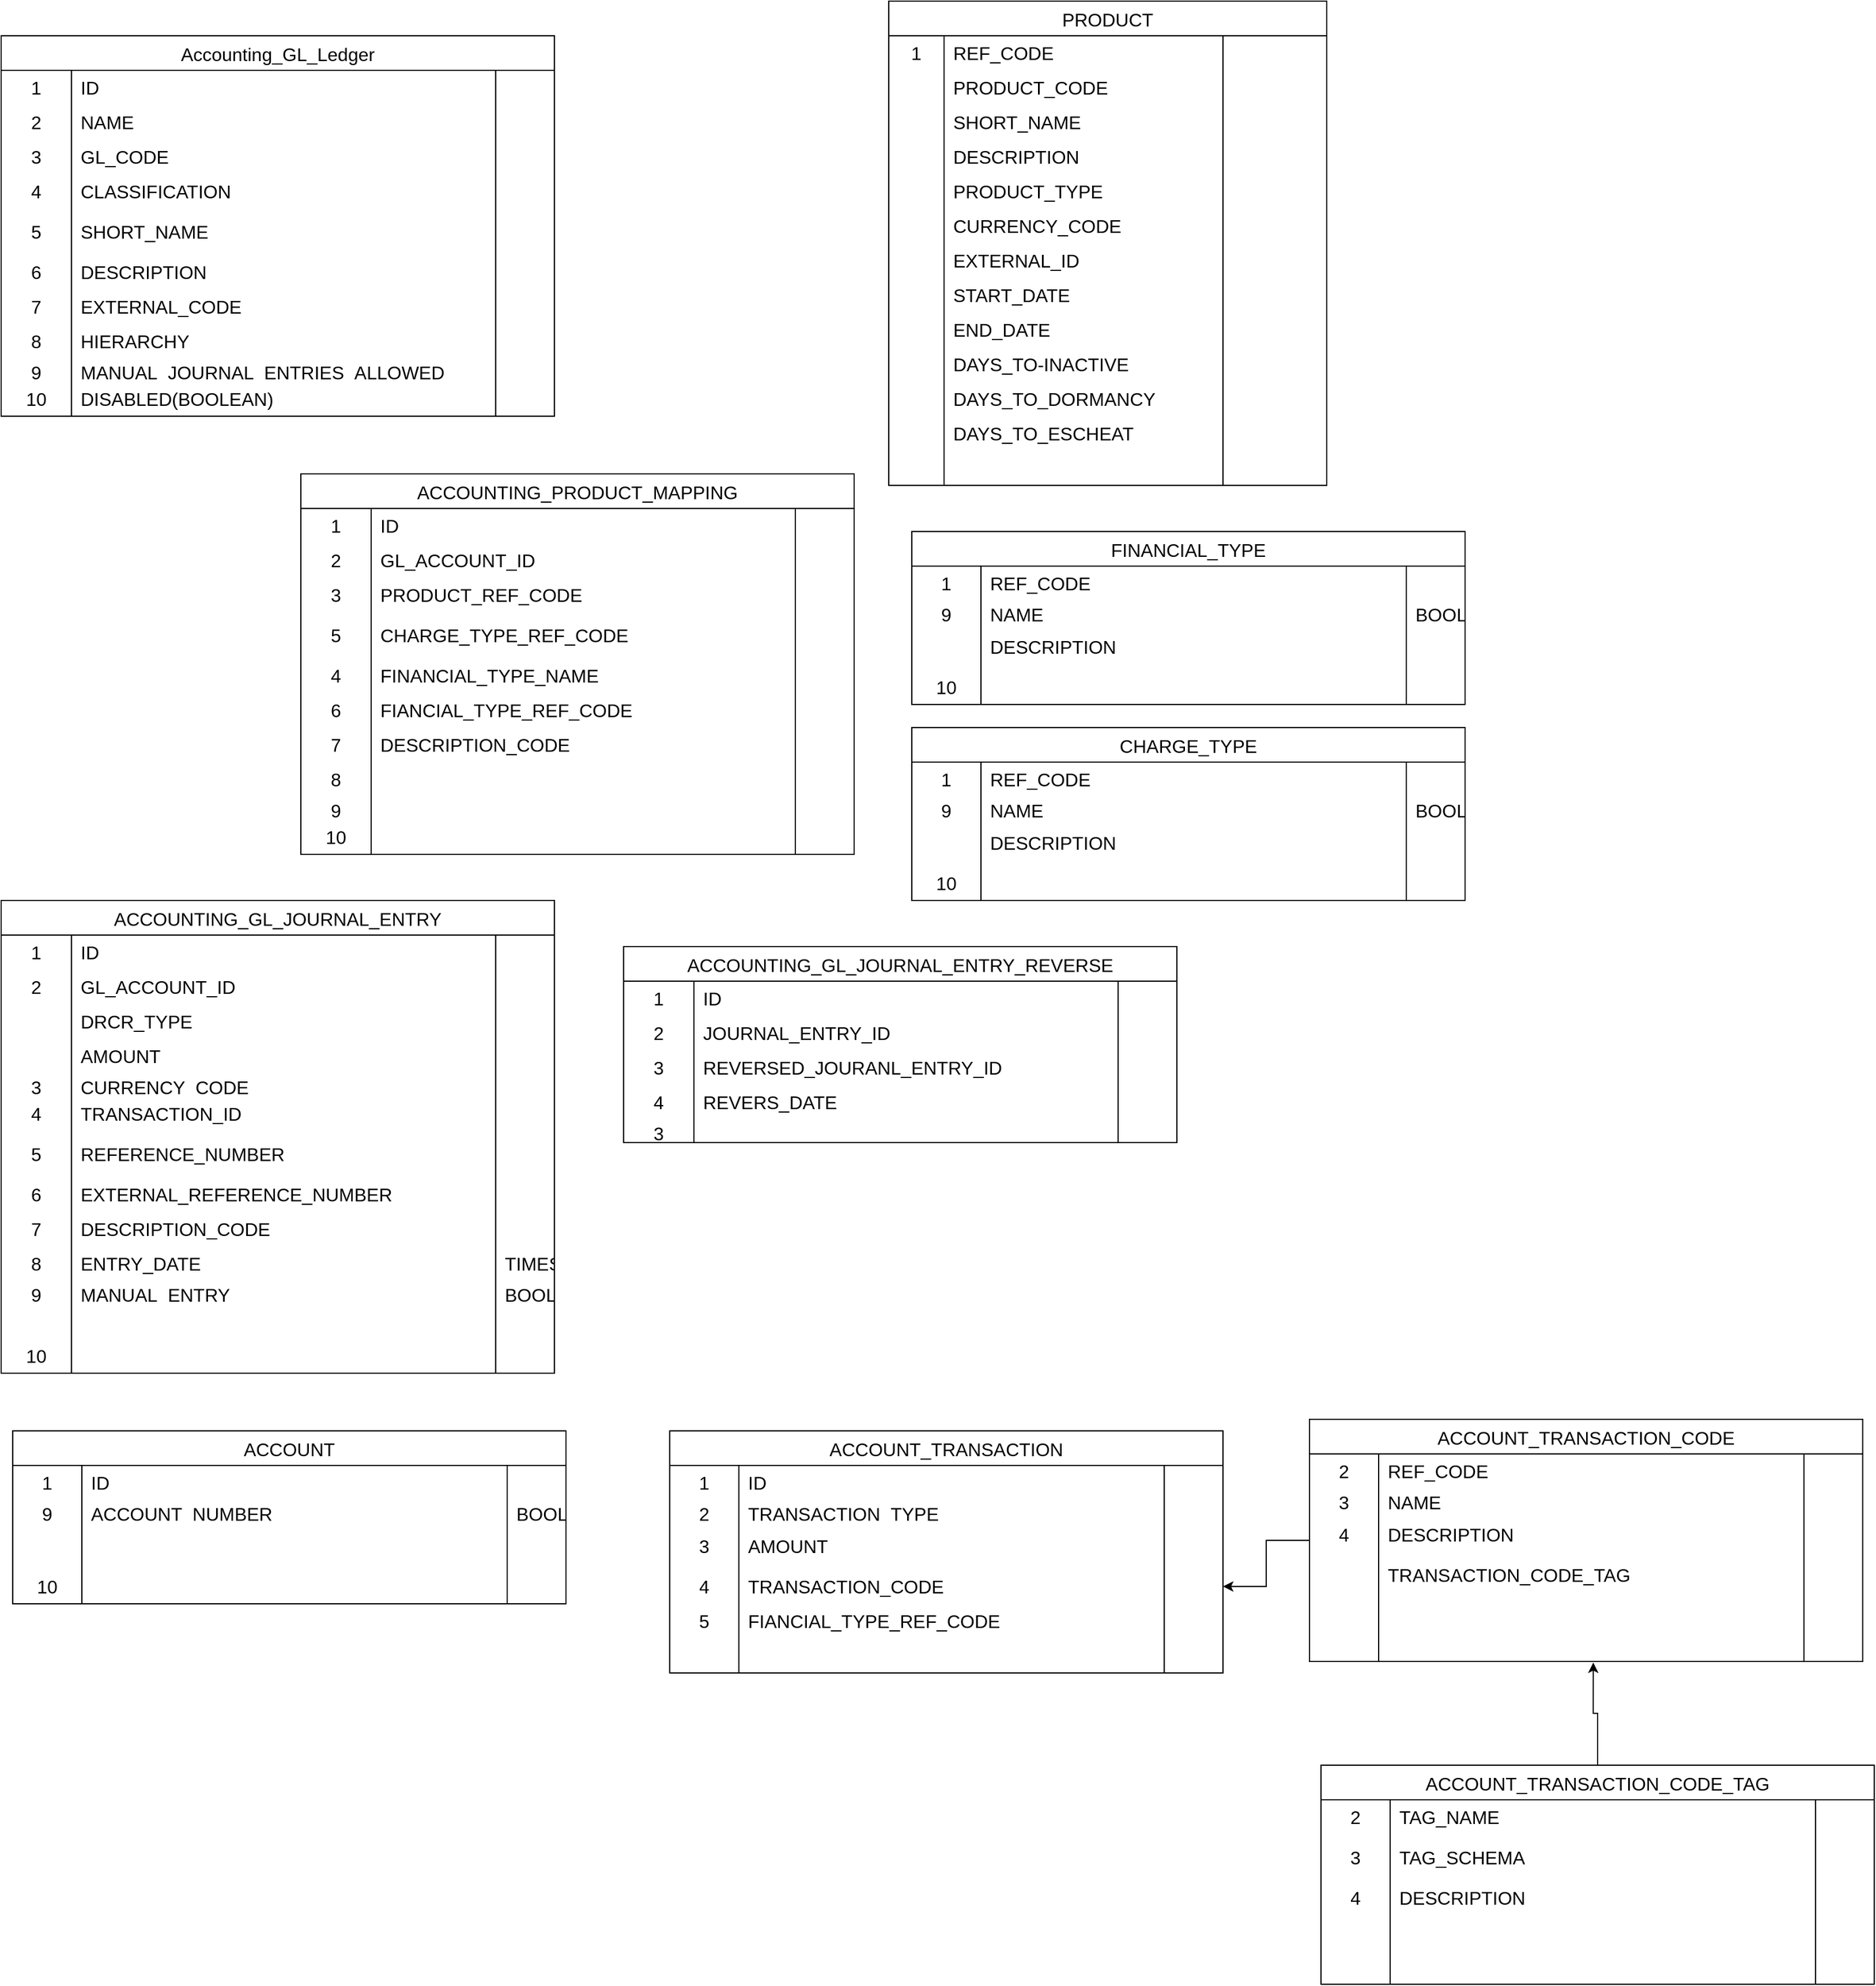 <mxfile version="21.3.7" type="github">
  <diagram name="Page-1" id="fs79J-ucJe77K3Y8tH45">
    <mxGraphModel dx="2116" dy="1702" grid="1" gridSize="10" guides="1" tooltips="1" connect="1" arrows="1" fold="1" page="1" pageScale="1" pageWidth="850" pageHeight="1100" math="0" shadow="0">
      <root>
        <mxCell id="0" />
        <mxCell id="1" parent="0" />
        <mxCell id="N7fRc56kS8bR0nnPCuzB-1" value="Accounting_GL_Ledger" style="shape=table;startSize=30;container=1;collapsible=0;childLayout=tableLayout;fixedRows=1;rowLines=0;fontStyle=0;strokeColor=default;fontSize=16;" vertex="1" parent="1">
          <mxGeometry x="-100" y="-1010" width="480" height="330" as="geometry" />
        </mxCell>
        <mxCell id="N7fRc56kS8bR0nnPCuzB-2" value="" style="shape=tableRow;horizontal=0;startSize=0;swimlaneHead=0;swimlaneBody=0;top=0;left=0;bottom=0;right=0;collapsible=0;dropTarget=0;fillColor=none;points=[[0,0.5],[1,0.5]];portConstraint=eastwest;strokeColor=inherit;fontSize=16;" vertex="1" parent="N7fRc56kS8bR0nnPCuzB-1">
          <mxGeometry y="30" width="480" height="30" as="geometry" />
        </mxCell>
        <mxCell id="N7fRc56kS8bR0nnPCuzB-3" value="1" style="shape=partialRectangle;html=1;whiteSpace=wrap;connectable=0;fillColor=none;top=0;left=0;bottom=0;right=0;overflow=hidden;pointerEvents=1;strokeColor=inherit;fontSize=16;" vertex="1" parent="N7fRc56kS8bR0nnPCuzB-2">
          <mxGeometry width="61" height="30" as="geometry">
            <mxRectangle width="61" height="30" as="alternateBounds" />
          </mxGeometry>
        </mxCell>
        <mxCell id="N7fRc56kS8bR0nnPCuzB-4" value="ID" style="shape=partialRectangle;html=1;whiteSpace=wrap;connectable=0;fillColor=none;top=0;left=0;bottom=0;right=0;align=left;spacingLeft=6;overflow=hidden;strokeColor=inherit;fontSize=16;" vertex="1" parent="N7fRc56kS8bR0nnPCuzB-2">
          <mxGeometry x="61" width="368" height="30" as="geometry">
            <mxRectangle width="368" height="30" as="alternateBounds" />
          </mxGeometry>
        </mxCell>
        <mxCell id="N7fRc56kS8bR0nnPCuzB-5" style="shape=partialRectangle;html=1;whiteSpace=wrap;connectable=0;fillColor=none;top=0;left=0;bottom=0;right=0;align=left;spacingLeft=6;overflow=hidden;strokeColor=inherit;fontSize=16;" vertex="1" parent="N7fRc56kS8bR0nnPCuzB-2">
          <mxGeometry x="429" width="51" height="30" as="geometry">
            <mxRectangle width="51" height="30" as="alternateBounds" />
          </mxGeometry>
        </mxCell>
        <mxCell id="N7fRc56kS8bR0nnPCuzB-6" style="shape=tableRow;horizontal=0;startSize=0;swimlaneHead=0;swimlaneBody=0;top=0;left=0;bottom=0;right=0;collapsible=0;dropTarget=0;fillColor=none;points=[[0,0.5],[1,0.5]];portConstraint=eastwest;strokeColor=inherit;fontSize=16;" vertex="1" parent="N7fRc56kS8bR0nnPCuzB-1">
          <mxGeometry y="60" width="480" height="30" as="geometry" />
        </mxCell>
        <mxCell id="N7fRc56kS8bR0nnPCuzB-7" value="2" style="shape=partialRectangle;html=1;whiteSpace=wrap;connectable=0;fillColor=none;top=0;left=0;bottom=0;right=0;overflow=hidden;strokeColor=inherit;fontSize=16;" vertex="1" parent="N7fRc56kS8bR0nnPCuzB-6">
          <mxGeometry width="61" height="30" as="geometry">
            <mxRectangle width="61" height="30" as="alternateBounds" />
          </mxGeometry>
        </mxCell>
        <mxCell id="N7fRc56kS8bR0nnPCuzB-8" value="NAME" style="shape=partialRectangle;html=1;whiteSpace=wrap;connectable=0;fillColor=none;top=0;left=0;bottom=0;right=0;align=left;spacingLeft=6;overflow=hidden;strokeColor=inherit;fontSize=16;" vertex="1" parent="N7fRc56kS8bR0nnPCuzB-6">
          <mxGeometry x="61" width="368" height="30" as="geometry">
            <mxRectangle width="368" height="30" as="alternateBounds" />
          </mxGeometry>
        </mxCell>
        <mxCell id="N7fRc56kS8bR0nnPCuzB-9" style="shape=partialRectangle;html=1;whiteSpace=wrap;connectable=0;fillColor=none;top=0;left=0;bottom=0;right=0;align=left;spacingLeft=6;overflow=hidden;strokeColor=inherit;fontSize=16;" vertex="1" parent="N7fRc56kS8bR0nnPCuzB-6">
          <mxGeometry x="429" width="51" height="30" as="geometry">
            <mxRectangle width="51" height="30" as="alternateBounds" />
          </mxGeometry>
        </mxCell>
        <mxCell id="N7fRc56kS8bR0nnPCuzB-10" value="" style="shape=tableRow;horizontal=0;startSize=0;swimlaneHead=0;swimlaneBody=0;top=0;left=0;bottom=0;right=0;collapsible=0;dropTarget=0;fillColor=none;points=[[0,0.5],[1,0.5]];portConstraint=eastwest;strokeColor=inherit;fontSize=16;" vertex="1" parent="N7fRc56kS8bR0nnPCuzB-1">
          <mxGeometry y="90" width="480" height="30" as="geometry" />
        </mxCell>
        <mxCell id="N7fRc56kS8bR0nnPCuzB-11" value="3" style="shape=partialRectangle;html=1;whiteSpace=wrap;connectable=0;fillColor=none;top=0;left=0;bottom=0;right=0;overflow=hidden;strokeColor=inherit;fontSize=16;" vertex="1" parent="N7fRc56kS8bR0nnPCuzB-10">
          <mxGeometry width="61" height="30" as="geometry">
            <mxRectangle width="61" height="30" as="alternateBounds" />
          </mxGeometry>
        </mxCell>
        <mxCell id="N7fRc56kS8bR0nnPCuzB-12" value="GL_CODE" style="shape=partialRectangle;html=1;whiteSpace=wrap;connectable=0;fillColor=none;top=0;left=0;bottom=0;right=0;align=left;spacingLeft=6;overflow=hidden;strokeColor=inherit;fontSize=16;" vertex="1" parent="N7fRc56kS8bR0nnPCuzB-10">
          <mxGeometry x="61" width="368" height="30" as="geometry">
            <mxRectangle width="368" height="30" as="alternateBounds" />
          </mxGeometry>
        </mxCell>
        <mxCell id="N7fRc56kS8bR0nnPCuzB-13" style="shape=partialRectangle;html=1;whiteSpace=wrap;connectable=0;fillColor=none;top=0;left=0;bottom=0;right=0;align=left;spacingLeft=6;overflow=hidden;strokeColor=inherit;fontSize=16;" vertex="1" parent="N7fRc56kS8bR0nnPCuzB-10">
          <mxGeometry x="429" width="51" height="30" as="geometry">
            <mxRectangle width="51" height="30" as="alternateBounds" />
          </mxGeometry>
        </mxCell>
        <mxCell id="N7fRc56kS8bR0nnPCuzB-14" style="shape=tableRow;horizontal=0;startSize=0;swimlaneHead=0;swimlaneBody=0;top=0;left=0;bottom=0;right=0;collapsible=0;dropTarget=0;fillColor=none;points=[[0,0.5],[1,0.5]];portConstraint=eastwest;strokeColor=inherit;fontSize=16;" vertex="1" parent="N7fRc56kS8bR0nnPCuzB-1">
          <mxGeometry y="120" width="480" height="30" as="geometry" />
        </mxCell>
        <mxCell id="N7fRc56kS8bR0nnPCuzB-15" value="4" style="shape=partialRectangle;html=1;whiteSpace=wrap;connectable=0;fillColor=none;top=0;left=0;bottom=0;right=0;overflow=hidden;strokeColor=inherit;fontSize=16;" vertex="1" parent="N7fRc56kS8bR0nnPCuzB-14">
          <mxGeometry width="61" height="30" as="geometry">
            <mxRectangle width="61" height="30" as="alternateBounds" />
          </mxGeometry>
        </mxCell>
        <mxCell id="N7fRc56kS8bR0nnPCuzB-16" value="CLASSIFICATION" style="shape=partialRectangle;html=1;whiteSpace=wrap;connectable=0;fillColor=none;top=0;left=0;bottom=0;right=0;align=left;spacingLeft=6;overflow=hidden;strokeColor=inherit;fontSize=16;" vertex="1" parent="N7fRc56kS8bR0nnPCuzB-14">
          <mxGeometry x="61" width="368" height="30" as="geometry">
            <mxRectangle width="368" height="30" as="alternateBounds" />
          </mxGeometry>
        </mxCell>
        <mxCell id="N7fRc56kS8bR0nnPCuzB-17" style="shape=partialRectangle;html=1;whiteSpace=wrap;connectable=0;fillColor=none;top=0;left=0;bottom=0;right=0;align=left;spacingLeft=6;overflow=hidden;strokeColor=inherit;fontSize=16;" vertex="1" parent="N7fRc56kS8bR0nnPCuzB-14">
          <mxGeometry x="429" width="51" height="30" as="geometry">
            <mxRectangle width="51" height="30" as="alternateBounds" />
          </mxGeometry>
        </mxCell>
        <mxCell id="N7fRc56kS8bR0nnPCuzB-18" style="shape=tableRow;horizontal=0;startSize=0;swimlaneHead=0;swimlaneBody=0;top=0;left=0;bottom=0;right=0;collapsible=0;dropTarget=0;fillColor=none;points=[[0,0.5],[1,0.5]];portConstraint=eastwest;strokeColor=inherit;fontSize=16;" vertex="1" parent="N7fRc56kS8bR0nnPCuzB-1">
          <mxGeometry y="150" width="480" height="40" as="geometry" />
        </mxCell>
        <mxCell id="N7fRc56kS8bR0nnPCuzB-19" value="5" style="shape=partialRectangle;html=1;whiteSpace=wrap;connectable=0;fillColor=none;top=0;left=0;bottom=0;right=0;overflow=hidden;strokeColor=inherit;fontSize=16;" vertex="1" parent="N7fRc56kS8bR0nnPCuzB-18">
          <mxGeometry width="61" height="40" as="geometry">
            <mxRectangle width="61" height="40" as="alternateBounds" />
          </mxGeometry>
        </mxCell>
        <mxCell id="N7fRc56kS8bR0nnPCuzB-20" value="SHORT_NAME" style="shape=partialRectangle;html=1;whiteSpace=wrap;connectable=0;fillColor=none;top=0;left=0;bottom=0;right=0;align=left;spacingLeft=6;overflow=hidden;strokeColor=inherit;fontSize=16;" vertex="1" parent="N7fRc56kS8bR0nnPCuzB-18">
          <mxGeometry x="61" width="368" height="40" as="geometry">
            <mxRectangle width="368" height="40" as="alternateBounds" />
          </mxGeometry>
        </mxCell>
        <mxCell id="N7fRc56kS8bR0nnPCuzB-21" style="shape=partialRectangle;html=1;whiteSpace=wrap;connectable=0;fillColor=none;top=0;left=0;bottom=0;right=0;align=left;spacingLeft=6;overflow=hidden;strokeColor=inherit;fontSize=16;" vertex="1" parent="N7fRc56kS8bR0nnPCuzB-18">
          <mxGeometry x="429" width="51" height="40" as="geometry">
            <mxRectangle width="51" height="40" as="alternateBounds" />
          </mxGeometry>
        </mxCell>
        <mxCell id="N7fRc56kS8bR0nnPCuzB-22" style="shape=tableRow;horizontal=0;startSize=0;swimlaneHead=0;swimlaneBody=0;top=0;left=0;bottom=0;right=0;collapsible=0;dropTarget=0;fillColor=none;points=[[0,0.5],[1,0.5]];portConstraint=eastwest;strokeColor=inherit;fontSize=16;" vertex="1" parent="N7fRc56kS8bR0nnPCuzB-1">
          <mxGeometry y="190" width="480" height="30" as="geometry" />
        </mxCell>
        <mxCell id="N7fRc56kS8bR0nnPCuzB-23" value="6" style="shape=partialRectangle;html=1;whiteSpace=wrap;connectable=0;fillColor=none;top=0;left=0;bottom=0;right=0;overflow=hidden;strokeColor=inherit;fontSize=16;" vertex="1" parent="N7fRc56kS8bR0nnPCuzB-22">
          <mxGeometry width="61" height="30" as="geometry">
            <mxRectangle width="61" height="30" as="alternateBounds" />
          </mxGeometry>
        </mxCell>
        <mxCell id="N7fRc56kS8bR0nnPCuzB-24" value="DESCRIPTION" style="shape=partialRectangle;html=1;whiteSpace=wrap;connectable=0;fillColor=none;top=0;left=0;bottom=0;right=0;align=left;spacingLeft=6;overflow=hidden;strokeColor=inherit;fontSize=16;" vertex="1" parent="N7fRc56kS8bR0nnPCuzB-22">
          <mxGeometry x="61" width="368" height="30" as="geometry">
            <mxRectangle width="368" height="30" as="alternateBounds" />
          </mxGeometry>
        </mxCell>
        <mxCell id="N7fRc56kS8bR0nnPCuzB-25" style="shape=partialRectangle;html=1;whiteSpace=wrap;connectable=0;fillColor=none;top=0;left=0;bottom=0;right=0;align=left;spacingLeft=6;overflow=hidden;strokeColor=inherit;fontSize=16;" vertex="1" parent="N7fRc56kS8bR0nnPCuzB-22">
          <mxGeometry x="429" width="51" height="30" as="geometry">
            <mxRectangle width="51" height="30" as="alternateBounds" />
          </mxGeometry>
        </mxCell>
        <mxCell id="N7fRc56kS8bR0nnPCuzB-26" value="" style="shape=tableRow;horizontal=0;startSize=0;swimlaneHead=0;swimlaneBody=0;top=0;left=0;bottom=0;right=0;collapsible=0;dropTarget=0;fillColor=none;points=[[0,0.5],[1,0.5]];portConstraint=eastwest;strokeColor=inherit;fontSize=16;" vertex="1" parent="N7fRc56kS8bR0nnPCuzB-1">
          <mxGeometry y="220" width="480" height="30" as="geometry" />
        </mxCell>
        <mxCell id="N7fRc56kS8bR0nnPCuzB-27" value="7" style="shape=partialRectangle;html=1;whiteSpace=wrap;connectable=0;fillColor=none;top=0;left=0;bottom=0;right=0;overflow=hidden;strokeColor=inherit;fontSize=16;" vertex="1" parent="N7fRc56kS8bR0nnPCuzB-26">
          <mxGeometry width="61" height="30" as="geometry">
            <mxRectangle width="61" height="30" as="alternateBounds" />
          </mxGeometry>
        </mxCell>
        <mxCell id="N7fRc56kS8bR0nnPCuzB-28" value="EXTERNAL_CODE" style="shape=partialRectangle;html=1;whiteSpace=wrap;connectable=0;fillColor=none;top=0;left=0;bottom=0;right=0;align=left;spacingLeft=6;overflow=hidden;strokeColor=inherit;fontSize=16;" vertex="1" parent="N7fRc56kS8bR0nnPCuzB-26">
          <mxGeometry x="61" width="368" height="30" as="geometry">
            <mxRectangle width="368" height="30" as="alternateBounds" />
          </mxGeometry>
        </mxCell>
        <mxCell id="N7fRc56kS8bR0nnPCuzB-29" style="shape=partialRectangle;html=1;whiteSpace=wrap;connectable=0;fillColor=none;top=0;left=0;bottom=0;right=0;align=left;spacingLeft=6;overflow=hidden;strokeColor=inherit;fontSize=16;" vertex="1" parent="N7fRc56kS8bR0nnPCuzB-26">
          <mxGeometry x="429" width="51" height="30" as="geometry">
            <mxRectangle width="51" height="30" as="alternateBounds" />
          </mxGeometry>
        </mxCell>
        <mxCell id="N7fRc56kS8bR0nnPCuzB-30" style="shape=tableRow;horizontal=0;startSize=0;swimlaneHead=0;swimlaneBody=0;top=0;left=0;bottom=0;right=0;collapsible=0;dropTarget=0;fillColor=none;points=[[0,0.5],[1,0.5]];portConstraint=eastwest;strokeColor=inherit;fontSize=16;" vertex="1" parent="N7fRc56kS8bR0nnPCuzB-1">
          <mxGeometry y="250" width="480" height="30" as="geometry" />
        </mxCell>
        <mxCell id="N7fRc56kS8bR0nnPCuzB-31" value="8" style="shape=partialRectangle;html=1;whiteSpace=wrap;connectable=0;fillColor=none;top=0;left=0;bottom=0;right=0;overflow=hidden;strokeColor=inherit;fontSize=16;" vertex="1" parent="N7fRc56kS8bR0nnPCuzB-30">
          <mxGeometry width="61" height="30" as="geometry">
            <mxRectangle width="61" height="30" as="alternateBounds" />
          </mxGeometry>
        </mxCell>
        <mxCell id="N7fRc56kS8bR0nnPCuzB-32" value="HIERARCHY" style="shape=partialRectangle;html=1;whiteSpace=wrap;connectable=0;fillColor=none;top=0;left=0;bottom=0;right=0;align=left;spacingLeft=6;overflow=hidden;strokeColor=inherit;fontSize=16;" vertex="1" parent="N7fRc56kS8bR0nnPCuzB-30">
          <mxGeometry x="61" width="368" height="30" as="geometry">
            <mxRectangle width="368" height="30" as="alternateBounds" />
          </mxGeometry>
        </mxCell>
        <mxCell id="N7fRc56kS8bR0nnPCuzB-33" style="shape=partialRectangle;html=1;whiteSpace=wrap;connectable=0;fillColor=none;top=0;left=0;bottom=0;right=0;align=left;spacingLeft=6;overflow=hidden;strokeColor=inherit;fontSize=16;" vertex="1" parent="N7fRc56kS8bR0nnPCuzB-30">
          <mxGeometry x="429" width="51" height="30" as="geometry">
            <mxRectangle width="51" height="30" as="alternateBounds" />
          </mxGeometry>
        </mxCell>
        <mxCell id="N7fRc56kS8bR0nnPCuzB-34" style="shape=tableRow;horizontal=0;startSize=0;swimlaneHead=0;swimlaneBody=0;top=0;left=0;bottom=0;right=0;collapsible=0;dropTarget=0;fillColor=none;points=[[0,0.5],[1,0.5]];portConstraint=eastwest;strokeColor=inherit;fontSize=16;" vertex="1" parent="N7fRc56kS8bR0nnPCuzB-1">
          <mxGeometry y="280" width="480" height="20" as="geometry" />
        </mxCell>
        <mxCell id="N7fRc56kS8bR0nnPCuzB-35" value="9" style="shape=partialRectangle;html=1;whiteSpace=wrap;connectable=0;fillColor=none;top=0;left=0;bottom=0;right=0;overflow=hidden;strokeColor=inherit;fontSize=16;" vertex="1" parent="N7fRc56kS8bR0nnPCuzB-34">
          <mxGeometry width="61" height="20" as="geometry">
            <mxRectangle width="61" height="20" as="alternateBounds" />
          </mxGeometry>
        </mxCell>
        <mxCell id="N7fRc56kS8bR0nnPCuzB-36" value="MANUAL_JOURNAL_ENTRIES_ALLOWED&lt;br&gt;" style="shape=partialRectangle;html=1;whiteSpace=wrap;connectable=0;fillColor=none;top=0;left=0;bottom=0;right=0;align=left;spacingLeft=6;overflow=hidden;strokeColor=inherit;fontSize=16;" vertex="1" parent="N7fRc56kS8bR0nnPCuzB-34">
          <mxGeometry x="61" width="368" height="20" as="geometry">
            <mxRectangle width="368" height="20" as="alternateBounds" />
          </mxGeometry>
        </mxCell>
        <mxCell id="N7fRc56kS8bR0nnPCuzB-37" style="shape=partialRectangle;html=1;whiteSpace=wrap;connectable=0;fillColor=none;top=0;left=0;bottom=0;right=0;align=left;spacingLeft=6;overflow=hidden;strokeColor=inherit;fontSize=16;" vertex="1" parent="N7fRc56kS8bR0nnPCuzB-34">
          <mxGeometry x="429" width="51" height="20" as="geometry">
            <mxRectangle width="51" height="20" as="alternateBounds" />
          </mxGeometry>
        </mxCell>
        <mxCell id="N7fRc56kS8bR0nnPCuzB-38" style="shape=tableRow;horizontal=0;startSize=0;swimlaneHead=0;swimlaneBody=0;top=0;left=0;bottom=0;right=0;collapsible=0;dropTarget=0;fillColor=none;points=[[0,0.5],[1,0.5]];portConstraint=eastwest;strokeColor=inherit;fontSize=16;" vertex="1" parent="N7fRc56kS8bR0nnPCuzB-1">
          <mxGeometry y="300" width="480" height="30" as="geometry" />
        </mxCell>
        <mxCell id="N7fRc56kS8bR0nnPCuzB-39" value="10" style="shape=partialRectangle;html=1;whiteSpace=wrap;connectable=0;fillColor=none;top=0;left=0;bottom=0;right=0;overflow=hidden;strokeColor=inherit;fontSize=16;" vertex="1" parent="N7fRc56kS8bR0nnPCuzB-38">
          <mxGeometry width="61" height="30" as="geometry">
            <mxRectangle width="61" height="30" as="alternateBounds" />
          </mxGeometry>
        </mxCell>
        <mxCell id="N7fRc56kS8bR0nnPCuzB-40" value="DISABLED(BOOLEAN)" style="shape=partialRectangle;html=1;whiteSpace=wrap;connectable=0;fillColor=none;top=0;left=0;bottom=0;right=0;align=left;spacingLeft=6;overflow=hidden;strokeColor=inherit;fontSize=16;" vertex="1" parent="N7fRc56kS8bR0nnPCuzB-38">
          <mxGeometry x="61" width="368" height="30" as="geometry">
            <mxRectangle width="368" height="30" as="alternateBounds" />
          </mxGeometry>
        </mxCell>
        <mxCell id="N7fRc56kS8bR0nnPCuzB-41" style="shape=partialRectangle;html=1;whiteSpace=wrap;connectable=0;fillColor=none;top=0;left=0;bottom=0;right=0;align=left;spacingLeft=6;overflow=hidden;strokeColor=inherit;fontSize=16;" vertex="1" parent="N7fRc56kS8bR0nnPCuzB-38">
          <mxGeometry x="429" width="51" height="30" as="geometry">
            <mxRectangle width="51" height="30" as="alternateBounds" />
          </mxGeometry>
        </mxCell>
        <mxCell id="N7fRc56kS8bR0nnPCuzB-42" value="PRODUCT" style="shape=table;startSize=30;container=1;collapsible=0;childLayout=tableLayout;fixedRows=1;rowLines=0;fontStyle=0;strokeColor=default;fontSize=16;" vertex="1" parent="1">
          <mxGeometry x="670" y="-1040" width="380" height="420" as="geometry" />
        </mxCell>
        <mxCell id="N7fRc56kS8bR0nnPCuzB-43" value="" style="shape=tableRow;horizontal=0;startSize=0;swimlaneHead=0;swimlaneBody=0;top=0;left=0;bottom=0;right=0;collapsible=0;dropTarget=0;fillColor=none;points=[[0,0.5],[1,0.5]];portConstraint=eastwest;strokeColor=inherit;fontSize=16;" vertex="1" parent="N7fRc56kS8bR0nnPCuzB-42">
          <mxGeometry y="30" width="380" height="30" as="geometry" />
        </mxCell>
        <mxCell id="N7fRc56kS8bR0nnPCuzB-44" value="1" style="shape=partialRectangle;html=1;whiteSpace=wrap;connectable=0;fillColor=none;top=0;left=0;bottom=0;right=0;overflow=hidden;pointerEvents=1;strokeColor=inherit;fontSize=16;" vertex="1" parent="N7fRc56kS8bR0nnPCuzB-43">
          <mxGeometry width="48" height="30" as="geometry">
            <mxRectangle width="48" height="30" as="alternateBounds" />
          </mxGeometry>
        </mxCell>
        <mxCell id="N7fRc56kS8bR0nnPCuzB-45" value="REF_CODE" style="shape=partialRectangle;html=1;whiteSpace=wrap;connectable=0;fillColor=none;top=0;left=0;bottom=0;right=0;align=left;spacingLeft=6;overflow=hidden;strokeColor=inherit;fontSize=16;" vertex="1" parent="N7fRc56kS8bR0nnPCuzB-43">
          <mxGeometry x="48" width="242" height="30" as="geometry">
            <mxRectangle width="242" height="30" as="alternateBounds" />
          </mxGeometry>
        </mxCell>
        <mxCell id="N7fRc56kS8bR0nnPCuzB-46" style="shape=partialRectangle;html=1;whiteSpace=wrap;connectable=0;fillColor=none;top=0;left=0;bottom=0;right=0;align=left;spacingLeft=6;overflow=hidden;strokeColor=inherit;fontSize=16;" vertex="1" parent="N7fRc56kS8bR0nnPCuzB-43">
          <mxGeometry x="290" width="90" height="30" as="geometry">
            <mxRectangle width="90" height="30" as="alternateBounds" />
          </mxGeometry>
        </mxCell>
        <mxCell id="N7fRc56kS8bR0nnPCuzB-47" style="shape=tableRow;horizontal=0;startSize=0;swimlaneHead=0;swimlaneBody=0;top=0;left=0;bottom=0;right=0;collapsible=0;dropTarget=0;fillColor=none;points=[[0,0.5],[1,0.5]];portConstraint=eastwest;strokeColor=inherit;fontSize=16;" vertex="1" parent="N7fRc56kS8bR0nnPCuzB-42">
          <mxGeometry y="60" width="380" height="30" as="geometry" />
        </mxCell>
        <mxCell id="N7fRc56kS8bR0nnPCuzB-48" style="shape=partialRectangle;html=1;whiteSpace=wrap;connectable=0;fillColor=none;top=0;left=0;bottom=0;right=0;overflow=hidden;pointerEvents=1;strokeColor=inherit;fontSize=16;" vertex="1" parent="N7fRc56kS8bR0nnPCuzB-47">
          <mxGeometry width="48" height="30" as="geometry">
            <mxRectangle width="48" height="30" as="alternateBounds" />
          </mxGeometry>
        </mxCell>
        <mxCell id="N7fRc56kS8bR0nnPCuzB-49" value="PRODUCT_CODE" style="shape=partialRectangle;html=1;whiteSpace=wrap;connectable=0;fillColor=none;top=0;left=0;bottom=0;right=0;align=left;spacingLeft=6;overflow=hidden;strokeColor=inherit;fontSize=16;" vertex="1" parent="N7fRc56kS8bR0nnPCuzB-47">
          <mxGeometry x="48" width="242" height="30" as="geometry">
            <mxRectangle width="242" height="30" as="alternateBounds" />
          </mxGeometry>
        </mxCell>
        <mxCell id="N7fRc56kS8bR0nnPCuzB-50" style="shape=partialRectangle;html=1;whiteSpace=wrap;connectable=0;fillColor=none;top=0;left=0;bottom=0;right=0;align=left;spacingLeft=6;overflow=hidden;strokeColor=inherit;fontSize=16;" vertex="1" parent="N7fRc56kS8bR0nnPCuzB-47">
          <mxGeometry x="290" width="90" height="30" as="geometry">
            <mxRectangle width="90" height="30" as="alternateBounds" />
          </mxGeometry>
        </mxCell>
        <mxCell id="N7fRc56kS8bR0nnPCuzB-51" value="" style="shape=tableRow;horizontal=0;startSize=0;swimlaneHead=0;swimlaneBody=0;top=0;left=0;bottom=0;right=0;collapsible=0;dropTarget=0;fillColor=none;points=[[0,0.5],[1,0.5]];portConstraint=eastwest;strokeColor=inherit;fontSize=16;" vertex="1" parent="N7fRc56kS8bR0nnPCuzB-42">
          <mxGeometry y="90" width="380" height="30" as="geometry" />
        </mxCell>
        <mxCell id="N7fRc56kS8bR0nnPCuzB-52" value="" style="shape=partialRectangle;html=1;whiteSpace=wrap;connectable=0;fillColor=none;top=0;left=0;bottom=0;right=0;overflow=hidden;strokeColor=inherit;fontSize=16;" vertex="1" parent="N7fRc56kS8bR0nnPCuzB-51">
          <mxGeometry width="48" height="30" as="geometry">
            <mxRectangle width="48" height="30" as="alternateBounds" />
          </mxGeometry>
        </mxCell>
        <mxCell id="N7fRc56kS8bR0nnPCuzB-53" value="SHORT_NAME" style="shape=partialRectangle;html=1;whiteSpace=wrap;connectable=0;fillColor=none;top=0;left=0;bottom=0;right=0;align=left;spacingLeft=6;overflow=hidden;strokeColor=inherit;fontSize=16;" vertex="1" parent="N7fRc56kS8bR0nnPCuzB-51">
          <mxGeometry x="48" width="242" height="30" as="geometry">
            <mxRectangle width="242" height="30" as="alternateBounds" />
          </mxGeometry>
        </mxCell>
        <mxCell id="N7fRc56kS8bR0nnPCuzB-54" style="shape=partialRectangle;html=1;whiteSpace=wrap;connectable=0;fillColor=none;top=0;left=0;bottom=0;right=0;align=left;spacingLeft=6;overflow=hidden;strokeColor=inherit;fontSize=16;" vertex="1" parent="N7fRc56kS8bR0nnPCuzB-51">
          <mxGeometry x="290" width="90" height="30" as="geometry">
            <mxRectangle width="90" height="30" as="alternateBounds" />
          </mxGeometry>
        </mxCell>
        <mxCell id="N7fRc56kS8bR0nnPCuzB-55" value="" style="shape=tableRow;horizontal=0;startSize=0;swimlaneHead=0;swimlaneBody=0;top=0;left=0;bottom=0;right=0;collapsible=0;dropTarget=0;fillColor=none;points=[[0,0.5],[1,0.5]];portConstraint=eastwest;strokeColor=inherit;fontSize=16;" vertex="1" parent="N7fRc56kS8bR0nnPCuzB-42">
          <mxGeometry y="120" width="380" height="30" as="geometry" />
        </mxCell>
        <mxCell id="N7fRc56kS8bR0nnPCuzB-56" value="" style="shape=partialRectangle;html=1;whiteSpace=wrap;connectable=0;fillColor=none;top=0;left=0;bottom=0;right=0;overflow=hidden;strokeColor=inherit;fontSize=16;" vertex="1" parent="N7fRc56kS8bR0nnPCuzB-55">
          <mxGeometry width="48" height="30" as="geometry">
            <mxRectangle width="48" height="30" as="alternateBounds" />
          </mxGeometry>
        </mxCell>
        <mxCell id="N7fRc56kS8bR0nnPCuzB-57" value="DESCRIPTION" style="shape=partialRectangle;html=1;whiteSpace=wrap;connectable=0;fillColor=none;top=0;left=0;bottom=0;right=0;align=left;spacingLeft=6;overflow=hidden;strokeColor=inherit;fontSize=16;" vertex="1" parent="N7fRc56kS8bR0nnPCuzB-55">
          <mxGeometry x="48" width="242" height="30" as="geometry">
            <mxRectangle width="242" height="30" as="alternateBounds" />
          </mxGeometry>
        </mxCell>
        <mxCell id="N7fRc56kS8bR0nnPCuzB-58" style="shape=partialRectangle;html=1;whiteSpace=wrap;connectable=0;fillColor=none;top=0;left=0;bottom=0;right=0;align=left;spacingLeft=6;overflow=hidden;strokeColor=inherit;fontSize=16;" vertex="1" parent="N7fRc56kS8bR0nnPCuzB-55">
          <mxGeometry x="290" width="90" height="30" as="geometry">
            <mxRectangle width="90" height="30" as="alternateBounds" />
          </mxGeometry>
        </mxCell>
        <mxCell id="N7fRc56kS8bR0nnPCuzB-59" style="shape=tableRow;horizontal=0;startSize=0;swimlaneHead=0;swimlaneBody=0;top=0;left=0;bottom=0;right=0;collapsible=0;dropTarget=0;fillColor=none;points=[[0,0.5],[1,0.5]];portConstraint=eastwest;strokeColor=inherit;fontSize=16;" vertex="1" parent="N7fRc56kS8bR0nnPCuzB-42">
          <mxGeometry y="150" width="380" height="30" as="geometry" />
        </mxCell>
        <mxCell id="N7fRc56kS8bR0nnPCuzB-60" value="" style="shape=partialRectangle;html=1;whiteSpace=wrap;connectable=0;fillColor=none;top=0;left=0;bottom=0;right=0;overflow=hidden;strokeColor=inherit;fontSize=16;" vertex="1" parent="N7fRc56kS8bR0nnPCuzB-59">
          <mxGeometry width="48" height="30" as="geometry">
            <mxRectangle width="48" height="30" as="alternateBounds" />
          </mxGeometry>
        </mxCell>
        <mxCell id="N7fRc56kS8bR0nnPCuzB-61" value="PRODUCT_TYPE" style="shape=partialRectangle;html=1;whiteSpace=wrap;connectable=0;fillColor=none;top=0;left=0;bottom=0;right=0;align=left;spacingLeft=6;overflow=hidden;strokeColor=inherit;fontSize=16;" vertex="1" parent="N7fRc56kS8bR0nnPCuzB-59">
          <mxGeometry x="48" width="242" height="30" as="geometry">
            <mxRectangle width="242" height="30" as="alternateBounds" />
          </mxGeometry>
        </mxCell>
        <mxCell id="N7fRc56kS8bR0nnPCuzB-62" style="shape=partialRectangle;html=1;whiteSpace=wrap;connectable=0;fillColor=none;top=0;left=0;bottom=0;right=0;align=left;spacingLeft=6;overflow=hidden;strokeColor=inherit;fontSize=16;" vertex="1" parent="N7fRc56kS8bR0nnPCuzB-59">
          <mxGeometry x="290" width="90" height="30" as="geometry">
            <mxRectangle width="90" height="30" as="alternateBounds" />
          </mxGeometry>
        </mxCell>
        <mxCell id="N7fRc56kS8bR0nnPCuzB-63" style="shape=tableRow;horizontal=0;startSize=0;swimlaneHead=0;swimlaneBody=0;top=0;left=0;bottom=0;right=0;collapsible=0;dropTarget=0;fillColor=none;points=[[0,0.5],[1,0.5]];portConstraint=eastwest;strokeColor=inherit;fontSize=16;" vertex="1" parent="N7fRc56kS8bR0nnPCuzB-42">
          <mxGeometry y="180" width="380" height="30" as="geometry" />
        </mxCell>
        <mxCell id="N7fRc56kS8bR0nnPCuzB-64" value="" style="shape=partialRectangle;html=1;whiteSpace=wrap;connectable=0;fillColor=none;top=0;left=0;bottom=0;right=0;overflow=hidden;strokeColor=inherit;fontSize=16;" vertex="1" parent="N7fRc56kS8bR0nnPCuzB-63">
          <mxGeometry width="48" height="30" as="geometry">
            <mxRectangle width="48" height="30" as="alternateBounds" />
          </mxGeometry>
        </mxCell>
        <mxCell id="N7fRc56kS8bR0nnPCuzB-65" value="CURRENCY_CODE" style="shape=partialRectangle;html=1;whiteSpace=wrap;connectable=0;fillColor=none;top=0;left=0;bottom=0;right=0;align=left;spacingLeft=6;overflow=hidden;strokeColor=inherit;fontSize=16;" vertex="1" parent="N7fRc56kS8bR0nnPCuzB-63">
          <mxGeometry x="48" width="242" height="30" as="geometry">
            <mxRectangle width="242" height="30" as="alternateBounds" />
          </mxGeometry>
        </mxCell>
        <mxCell id="N7fRc56kS8bR0nnPCuzB-66" style="shape=partialRectangle;html=1;whiteSpace=wrap;connectable=0;fillColor=none;top=0;left=0;bottom=0;right=0;align=left;spacingLeft=6;overflow=hidden;strokeColor=inherit;fontSize=16;" vertex="1" parent="N7fRc56kS8bR0nnPCuzB-63">
          <mxGeometry x="290" width="90" height="30" as="geometry">
            <mxRectangle width="90" height="30" as="alternateBounds" />
          </mxGeometry>
        </mxCell>
        <mxCell id="N7fRc56kS8bR0nnPCuzB-67" style="shape=tableRow;horizontal=0;startSize=0;swimlaneHead=0;swimlaneBody=0;top=0;left=0;bottom=0;right=0;collapsible=0;dropTarget=0;fillColor=none;points=[[0,0.5],[1,0.5]];portConstraint=eastwest;strokeColor=inherit;fontSize=16;" vertex="1" parent="N7fRc56kS8bR0nnPCuzB-42">
          <mxGeometry y="210" width="380" height="30" as="geometry" />
        </mxCell>
        <mxCell id="N7fRc56kS8bR0nnPCuzB-68" value="" style="shape=partialRectangle;html=1;whiteSpace=wrap;connectable=0;fillColor=none;top=0;left=0;bottom=0;right=0;overflow=hidden;strokeColor=inherit;fontSize=16;" vertex="1" parent="N7fRc56kS8bR0nnPCuzB-67">
          <mxGeometry width="48" height="30" as="geometry">
            <mxRectangle width="48" height="30" as="alternateBounds" />
          </mxGeometry>
        </mxCell>
        <mxCell id="N7fRc56kS8bR0nnPCuzB-69" value="EXTERNAL_ID" style="shape=partialRectangle;html=1;whiteSpace=wrap;connectable=0;fillColor=none;top=0;left=0;bottom=0;right=0;align=left;spacingLeft=6;overflow=hidden;strokeColor=inherit;fontSize=16;" vertex="1" parent="N7fRc56kS8bR0nnPCuzB-67">
          <mxGeometry x="48" width="242" height="30" as="geometry">
            <mxRectangle width="242" height="30" as="alternateBounds" />
          </mxGeometry>
        </mxCell>
        <mxCell id="N7fRc56kS8bR0nnPCuzB-70" style="shape=partialRectangle;html=1;whiteSpace=wrap;connectable=0;fillColor=none;top=0;left=0;bottom=0;right=0;align=left;spacingLeft=6;overflow=hidden;strokeColor=inherit;fontSize=16;" vertex="1" parent="N7fRc56kS8bR0nnPCuzB-67">
          <mxGeometry x="290" width="90" height="30" as="geometry">
            <mxRectangle width="90" height="30" as="alternateBounds" />
          </mxGeometry>
        </mxCell>
        <mxCell id="N7fRc56kS8bR0nnPCuzB-71" style="shape=tableRow;horizontal=0;startSize=0;swimlaneHead=0;swimlaneBody=0;top=0;left=0;bottom=0;right=0;collapsible=0;dropTarget=0;fillColor=none;points=[[0,0.5],[1,0.5]];portConstraint=eastwest;strokeColor=inherit;fontSize=16;" vertex="1" parent="N7fRc56kS8bR0nnPCuzB-42">
          <mxGeometry y="240" width="380" height="30" as="geometry" />
        </mxCell>
        <mxCell id="N7fRc56kS8bR0nnPCuzB-72" style="shape=partialRectangle;html=1;whiteSpace=wrap;connectable=0;fillColor=none;top=0;left=0;bottom=0;right=0;overflow=hidden;strokeColor=inherit;fontSize=16;" vertex="1" parent="N7fRc56kS8bR0nnPCuzB-71">
          <mxGeometry width="48" height="30" as="geometry">
            <mxRectangle width="48" height="30" as="alternateBounds" />
          </mxGeometry>
        </mxCell>
        <mxCell id="N7fRc56kS8bR0nnPCuzB-73" value="START_DATE" style="shape=partialRectangle;html=1;whiteSpace=wrap;connectable=0;fillColor=none;top=0;left=0;bottom=0;right=0;align=left;spacingLeft=6;overflow=hidden;strokeColor=inherit;fontSize=16;" vertex="1" parent="N7fRc56kS8bR0nnPCuzB-71">
          <mxGeometry x="48" width="242" height="30" as="geometry">
            <mxRectangle width="242" height="30" as="alternateBounds" />
          </mxGeometry>
        </mxCell>
        <mxCell id="N7fRc56kS8bR0nnPCuzB-74" style="shape=partialRectangle;html=1;whiteSpace=wrap;connectable=0;fillColor=none;top=0;left=0;bottom=0;right=0;align=left;spacingLeft=6;overflow=hidden;strokeColor=inherit;fontSize=16;" vertex="1" parent="N7fRc56kS8bR0nnPCuzB-71">
          <mxGeometry x="290" width="90" height="30" as="geometry">
            <mxRectangle width="90" height="30" as="alternateBounds" />
          </mxGeometry>
        </mxCell>
        <mxCell id="N7fRc56kS8bR0nnPCuzB-75" style="shape=tableRow;horizontal=0;startSize=0;swimlaneHead=0;swimlaneBody=0;top=0;left=0;bottom=0;right=0;collapsible=0;dropTarget=0;fillColor=none;points=[[0,0.5],[1,0.5]];portConstraint=eastwest;strokeColor=inherit;fontSize=16;" vertex="1" parent="N7fRc56kS8bR0nnPCuzB-42">
          <mxGeometry y="270" width="380" height="30" as="geometry" />
        </mxCell>
        <mxCell id="N7fRc56kS8bR0nnPCuzB-76" style="shape=partialRectangle;html=1;whiteSpace=wrap;connectable=0;fillColor=none;top=0;left=0;bottom=0;right=0;overflow=hidden;strokeColor=inherit;fontSize=16;" vertex="1" parent="N7fRc56kS8bR0nnPCuzB-75">
          <mxGeometry width="48" height="30" as="geometry">
            <mxRectangle width="48" height="30" as="alternateBounds" />
          </mxGeometry>
        </mxCell>
        <mxCell id="N7fRc56kS8bR0nnPCuzB-77" value="END_DATE" style="shape=partialRectangle;html=1;whiteSpace=wrap;connectable=0;fillColor=none;top=0;left=0;bottom=0;right=0;align=left;spacingLeft=6;overflow=hidden;strokeColor=inherit;fontSize=16;" vertex="1" parent="N7fRc56kS8bR0nnPCuzB-75">
          <mxGeometry x="48" width="242" height="30" as="geometry">
            <mxRectangle width="242" height="30" as="alternateBounds" />
          </mxGeometry>
        </mxCell>
        <mxCell id="N7fRc56kS8bR0nnPCuzB-78" style="shape=partialRectangle;html=1;whiteSpace=wrap;connectable=0;fillColor=none;top=0;left=0;bottom=0;right=0;align=left;spacingLeft=6;overflow=hidden;strokeColor=inherit;fontSize=16;" vertex="1" parent="N7fRc56kS8bR0nnPCuzB-75">
          <mxGeometry x="290" width="90" height="30" as="geometry">
            <mxRectangle width="90" height="30" as="alternateBounds" />
          </mxGeometry>
        </mxCell>
        <mxCell id="N7fRc56kS8bR0nnPCuzB-79" style="shape=tableRow;horizontal=0;startSize=0;swimlaneHead=0;swimlaneBody=0;top=0;left=0;bottom=0;right=0;collapsible=0;dropTarget=0;fillColor=none;points=[[0,0.5],[1,0.5]];portConstraint=eastwest;strokeColor=inherit;fontSize=16;" vertex="1" parent="N7fRc56kS8bR0nnPCuzB-42">
          <mxGeometry y="300" width="380" height="30" as="geometry" />
        </mxCell>
        <mxCell id="N7fRc56kS8bR0nnPCuzB-80" style="shape=partialRectangle;html=1;whiteSpace=wrap;connectable=0;fillColor=none;top=0;left=0;bottom=0;right=0;overflow=hidden;strokeColor=inherit;fontSize=16;" vertex="1" parent="N7fRc56kS8bR0nnPCuzB-79">
          <mxGeometry width="48" height="30" as="geometry">
            <mxRectangle width="48" height="30" as="alternateBounds" />
          </mxGeometry>
        </mxCell>
        <mxCell id="N7fRc56kS8bR0nnPCuzB-81" value="DAYS_TO-INACTIVE" style="shape=partialRectangle;html=1;whiteSpace=wrap;connectable=0;fillColor=none;top=0;left=0;bottom=0;right=0;align=left;spacingLeft=6;overflow=hidden;strokeColor=inherit;fontSize=16;" vertex="1" parent="N7fRc56kS8bR0nnPCuzB-79">
          <mxGeometry x="48" width="242" height="30" as="geometry">
            <mxRectangle width="242" height="30" as="alternateBounds" />
          </mxGeometry>
        </mxCell>
        <mxCell id="N7fRc56kS8bR0nnPCuzB-82" style="shape=partialRectangle;html=1;whiteSpace=wrap;connectable=0;fillColor=none;top=0;left=0;bottom=0;right=0;align=left;spacingLeft=6;overflow=hidden;strokeColor=inherit;fontSize=16;" vertex="1" parent="N7fRc56kS8bR0nnPCuzB-79">
          <mxGeometry x="290" width="90" height="30" as="geometry">
            <mxRectangle width="90" height="30" as="alternateBounds" />
          </mxGeometry>
        </mxCell>
        <mxCell id="N7fRc56kS8bR0nnPCuzB-83" style="shape=tableRow;horizontal=0;startSize=0;swimlaneHead=0;swimlaneBody=0;top=0;left=0;bottom=0;right=0;collapsible=0;dropTarget=0;fillColor=none;points=[[0,0.5],[1,0.5]];portConstraint=eastwest;strokeColor=inherit;fontSize=16;" vertex="1" parent="N7fRc56kS8bR0nnPCuzB-42">
          <mxGeometry y="330" width="380" height="30" as="geometry" />
        </mxCell>
        <mxCell id="N7fRc56kS8bR0nnPCuzB-84" style="shape=partialRectangle;html=1;whiteSpace=wrap;connectable=0;fillColor=none;top=0;left=0;bottom=0;right=0;overflow=hidden;strokeColor=inherit;fontSize=16;" vertex="1" parent="N7fRc56kS8bR0nnPCuzB-83">
          <mxGeometry width="48" height="30" as="geometry">
            <mxRectangle width="48" height="30" as="alternateBounds" />
          </mxGeometry>
        </mxCell>
        <mxCell id="N7fRc56kS8bR0nnPCuzB-85" value="DAYS_TO_DORMANCY" style="shape=partialRectangle;html=1;whiteSpace=wrap;connectable=0;fillColor=none;top=0;left=0;bottom=0;right=0;align=left;spacingLeft=6;overflow=hidden;strokeColor=inherit;fontSize=16;" vertex="1" parent="N7fRc56kS8bR0nnPCuzB-83">
          <mxGeometry x="48" width="242" height="30" as="geometry">
            <mxRectangle width="242" height="30" as="alternateBounds" />
          </mxGeometry>
        </mxCell>
        <mxCell id="N7fRc56kS8bR0nnPCuzB-86" style="shape=partialRectangle;html=1;whiteSpace=wrap;connectable=0;fillColor=none;top=0;left=0;bottom=0;right=0;align=left;spacingLeft=6;overflow=hidden;strokeColor=inherit;fontSize=16;" vertex="1" parent="N7fRc56kS8bR0nnPCuzB-83">
          <mxGeometry x="290" width="90" height="30" as="geometry">
            <mxRectangle width="90" height="30" as="alternateBounds" />
          </mxGeometry>
        </mxCell>
        <mxCell id="N7fRc56kS8bR0nnPCuzB-87" style="shape=tableRow;horizontal=0;startSize=0;swimlaneHead=0;swimlaneBody=0;top=0;left=0;bottom=0;right=0;collapsible=0;dropTarget=0;fillColor=none;points=[[0,0.5],[1,0.5]];portConstraint=eastwest;strokeColor=inherit;fontSize=16;" vertex="1" parent="N7fRc56kS8bR0nnPCuzB-42">
          <mxGeometry y="360" width="380" height="30" as="geometry" />
        </mxCell>
        <mxCell id="N7fRc56kS8bR0nnPCuzB-88" style="shape=partialRectangle;html=1;whiteSpace=wrap;connectable=0;fillColor=none;top=0;left=0;bottom=0;right=0;overflow=hidden;strokeColor=inherit;fontSize=16;" vertex="1" parent="N7fRc56kS8bR0nnPCuzB-87">
          <mxGeometry width="48" height="30" as="geometry">
            <mxRectangle width="48" height="30" as="alternateBounds" />
          </mxGeometry>
        </mxCell>
        <mxCell id="N7fRc56kS8bR0nnPCuzB-89" value="DAYS_TO_ESCHEAT" style="shape=partialRectangle;html=1;whiteSpace=wrap;connectable=0;fillColor=none;top=0;left=0;bottom=0;right=0;align=left;spacingLeft=6;overflow=hidden;strokeColor=inherit;fontSize=16;" vertex="1" parent="N7fRc56kS8bR0nnPCuzB-87">
          <mxGeometry x="48" width="242" height="30" as="geometry">
            <mxRectangle width="242" height="30" as="alternateBounds" />
          </mxGeometry>
        </mxCell>
        <mxCell id="N7fRc56kS8bR0nnPCuzB-90" style="shape=partialRectangle;html=1;whiteSpace=wrap;connectable=0;fillColor=none;top=0;left=0;bottom=0;right=0;align=left;spacingLeft=6;overflow=hidden;strokeColor=inherit;fontSize=16;" vertex="1" parent="N7fRc56kS8bR0nnPCuzB-87">
          <mxGeometry x="290" width="90" height="30" as="geometry">
            <mxRectangle width="90" height="30" as="alternateBounds" />
          </mxGeometry>
        </mxCell>
        <mxCell id="N7fRc56kS8bR0nnPCuzB-91" style="shape=tableRow;horizontal=0;startSize=0;swimlaneHead=0;swimlaneBody=0;top=0;left=0;bottom=0;right=0;collapsible=0;dropTarget=0;fillColor=none;points=[[0,0.5],[1,0.5]];portConstraint=eastwest;strokeColor=inherit;fontSize=16;" vertex="1" parent="N7fRc56kS8bR0nnPCuzB-42">
          <mxGeometry y="390" width="380" height="30" as="geometry" />
        </mxCell>
        <mxCell id="N7fRc56kS8bR0nnPCuzB-92" style="shape=partialRectangle;html=1;whiteSpace=wrap;connectable=0;fillColor=none;top=0;left=0;bottom=0;right=0;overflow=hidden;strokeColor=inherit;fontSize=16;" vertex="1" parent="N7fRc56kS8bR0nnPCuzB-91">
          <mxGeometry width="48" height="30" as="geometry">
            <mxRectangle width="48" height="30" as="alternateBounds" />
          </mxGeometry>
        </mxCell>
        <mxCell id="N7fRc56kS8bR0nnPCuzB-93" style="shape=partialRectangle;html=1;whiteSpace=wrap;connectable=0;fillColor=none;top=0;left=0;bottom=0;right=0;align=left;spacingLeft=6;overflow=hidden;strokeColor=inherit;fontSize=16;" vertex="1" parent="N7fRc56kS8bR0nnPCuzB-91">
          <mxGeometry x="48" width="242" height="30" as="geometry">
            <mxRectangle width="242" height="30" as="alternateBounds" />
          </mxGeometry>
        </mxCell>
        <mxCell id="N7fRc56kS8bR0nnPCuzB-94" style="shape=partialRectangle;html=1;whiteSpace=wrap;connectable=0;fillColor=none;top=0;left=0;bottom=0;right=0;align=left;spacingLeft=6;overflow=hidden;strokeColor=inherit;fontSize=16;" vertex="1" parent="N7fRc56kS8bR0nnPCuzB-91">
          <mxGeometry x="290" width="90" height="30" as="geometry">
            <mxRectangle width="90" height="30" as="alternateBounds" />
          </mxGeometry>
        </mxCell>
        <mxCell id="N7fRc56kS8bR0nnPCuzB-95" value="ACCOUNTING_PRODUCT_MAPPING" style="shape=table;startSize=30;container=1;collapsible=0;childLayout=tableLayout;fixedRows=1;rowLines=0;fontStyle=0;strokeColor=default;fontSize=16;" vertex="1" parent="1">
          <mxGeometry x="160" y="-630" width="480" height="330" as="geometry" />
        </mxCell>
        <mxCell id="N7fRc56kS8bR0nnPCuzB-96" value="" style="shape=tableRow;horizontal=0;startSize=0;swimlaneHead=0;swimlaneBody=0;top=0;left=0;bottom=0;right=0;collapsible=0;dropTarget=0;fillColor=none;points=[[0,0.5],[1,0.5]];portConstraint=eastwest;strokeColor=inherit;fontSize=16;" vertex="1" parent="N7fRc56kS8bR0nnPCuzB-95">
          <mxGeometry y="30" width="480" height="30" as="geometry" />
        </mxCell>
        <mxCell id="N7fRc56kS8bR0nnPCuzB-97" value="1" style="shape=partialRectangle;html=1;whiteSpace=wrap;connectable=0;fillColor=none;top=0;left=0;bottom=0;right=0;overflow=hidden;pointerEvents=1;strokeColor=inherit;fontSize=16;" vertex="1" parent="N7fRc56kS8bR0nnPCuzB-96">
          <mxGeometry width="61" height="30" as="geometry">
            <mxRectangle width="61" height="30" as="alternateBounds" />
          </mxGeometry>
        </mxCell>
        <mxCell id="N7fRc56kS8bR0nnPCuzB-98" value="ID" style="shape=partialRectangle;html=1;whiteSpace=wrap;connectable=0;fillColor=none;top=0;left=0;bottom=0;right=0;align=left;spacingLeft=6;overflow=hidden;strokeColor=inherit;fontSize=16;" vertex="1" parent="N7fRc56kS8bR0nnPCuzB-96">
          <mxGeometry x="61" width="368" height="30" as="geometry">
            <mxRectangle width="368" height="30" as="alternateBounds" />
          </mxGeometry>
        </mxCell>
        <mxCell id="N7fRc56kS8bR0nnPCuzB-99" style="shape=partialRectangle;html=1;whiteSpace=wrap;connectable=0;fillColor=none;top=0;left=0;bottom=0;right=0;align=left;spacingLeft=6;overflow=hidden;strokeColor=inherit;fontSize=16;" vertex="1" parent="N7fRc56kS8bR0nnPCuzB-96">
          <mxGeometry x="429" width="51" height="30" as="geometry">
            <mxRectangle width="51" height="30" as="alternateBounds" />
          </mxGeometry>
        </mxCell>
        <mxCell id="N7fRc56kS8bR0nnPCuzB-100" style="shape=tableRow;horizontal=0;startSize=0;swimlaneHead=0;swimlaneBody=0;top=0;left=0;bottom=0;right=0;collapsible=0;dropTarget=0;fillColor=none;points=[[0,0.5],[1,0.5]];portConstraint=eastwest;strokeColor=inherit;fontSize=16;" vertex="1" parent="N7fRc56kS8bR0nnPCuzB-95">
          <mxGeometry y="60" width="480" height="30" as="geometry" />
        </mxCell>
        <mxCell id="N7fRc56kS8bR0nnPCuzB-101" value="2" style="shape=partialRectangle;html=1;whiteSpace=wrap;connectable=0;fillColor=none;top=0;left=0;bottom=0;right=0;overflow=hidden;strokeColor=inherit;fontSize=16;" vertex="1" parent="N7fRc56kS8bR0nnPCuzB-100">
          <mxGeometry width="61" height="30" as="geometry">
            <mxRectangle width="61" height="30" as="alternateBounds" />
          </mxGeometry>
        </mxCell>
        <mxCell id="N7fRc56kS8bR0nnPCuzB-102" value="GL_ACCOUNT_ID" style="shape=partialRectangle;html=1;whiteSpace=wrap;connectable=0;fillColor=none;top=0;left=0;bottom=0;right=0;align=left;spacingLeft=6;overflow=hidden;strokeColor=inherit;fontSize=16;" vertex="1" parent="N7fRc56kS8bR0nnPCuzB-100">
          <mxGeometry x="61" width="368" height="30" as="geometry">
            <mxRectangle width="368" height="30" as="alternateBounds" />
          </mxGeometry>
        </mxCell>
        <mxCell id="N7fRc56kS8bR0nnPCuzB-103" style="shape=partialRectangle;html=1;whiteSpace=wrap;connectable=0;fillColor=none;top=0;left=0;bottom=0;right=0;align=left;spacingLeft=6;overflow=hidden;strokeColor=inherit;fontSize=16;" vertex="1" parent="N7fRc56kS8bR0nnPCuzB-100">
          <mxGeometry x="429" width="51" height="30" as="geometry">
            <mxRectangle width="51" height="30" as="alternateBounds" />
          </mxGeometry>
        </mxCell>
        <mxCell id="N7fRc56kS8bR0nnPCuzB-104" value="" style="shape=tableRow;horizontal=0;startSize=0;swimlaneHead=0;swimlaneBody=0;top=0;left=0;bottom=0;right=0;collapsible=0;dropTarget=0;fillColor=none;points=[[0,0.5],[1,0.5]];portConstraint=eastwest;strokeColor=inherit;fontSize=16;" vertex="1" parent="N7fRc56kS8bR0nnPCuzB-95">
          <mxGeometry y="90" width="480" height="30" as="geometry" />
        </mxCell>
        <mxCell id="N7fRc56kS8bR0nnPCuzB-105" value="3" style="shape=partialRectangle;html=1;whiteSpace=wrap;connectable=0;fillColor=none;top=0;left=0;bottom=0;right=0;overflow=hidden;strokeColor=inherit;fontSize=16;" vertex="1" parent="N7fRc56kS8bR0nnPCuzB-104">
          <mxGeometry width="61" height="30" as="geometry">
            <mxRectangle width="61" height="30" as="alternateBounds" />
          </mxGeometry>
        </mxCell>
        <mxCell id="N7fRc56kS8bR0nnPCuzB-106" value="PRODUCT_REF_CODE" style="shape=partialRectangle;html=1;whiteSpace=wrap;connectable=0;fillColor=none;top=0;left=0;bottom=0;right=0;align=left;spacingLeft=6;overflow=hidden;strokeColor=inherit;fontSize=16;" vertex="1" parent="N7fRc56kS8bR0nnPCuzB-104">
          <mxGeometry x="61" width="368" height="30" as="geometry">
            <mxRectangle width="368" height="30" as="alternateBounds" />
          </mxGeometry>
        </mxCell>
        <mxCell id="N7fRc56kS8bR0nnPCuzB-107" style="shape=partialRectangle;html=1;whiteSpace=wrap;connectable=0;fillColor=none;top=0;left=0;bottom=0;right=0;align=left;spacingLeft=6;overflow=hidden;strokeColor=inherit;fontSize=16;" vertex="1" parent="N7fRc56kS8bR0nnPCuzB-104">
          <mxGeometry x="429" width="51" height="30" as="geometry">
            <mxRectangle width="51" height="30" as="alternateBounds" />
          </mxGeometry>
        </mxCell>
        <mxCell id="N7fRc56kS8bR0nnPCuzB-112" style="shape=tableRow;horizontal=0;startSize=0;swimlaneHead=0;swimlaneBody=0;top=0;left=0;bottom=0;right=0;collapsible=0;dropTarget=0;fillColor=none;points=[[0,0.5],[1,0.5]];portConstraint=eastwest;strokeColor=inherit;fontSize=16;" vertex="1" parent="N7fRc56kS8bR0nnPCuzB-95">
          <mxGeometry y="120" width="480" height="40" as="geometry" />
        </mxCell>
        <mxCell id="N7fRc56kS8bR0nnPCuzB-113" value="5" style="shape=partialRectangle;html=1;whiteSpace=wrap;connectable=0;fillColor=none;top=0;left=0;bottom=0;right=0;overflow=hidden;strokeColor=inherit;fontSize=16;" vertex="1" parent="N7fRc56kS8bR0nnPCuzB-112">
          <mxGeometry width="61" height="40" as="geometry">
            <mxRectangle width="61" height="40" as="alternateBounds" />
          </mxGeometry>
        </mxCell>
        <mxCell id="N7fRc56kS8bR0nnPCuzB-114" value="CHARGE_TYPE_REF_CODE" style="shape=partialRectangle;html=1;whiteSpace=wrap;connectable=0;fillColor=none;top=0;left=0;bottom=0;right=0;align=left;spacingLeft=6;overflow=hidden;strokeColor=inherit;fontSize=16;" vertex="1" parent="N7fRc56kS8bR0nnPCuzB-112">
          <mxGeometry x="61" width="368" height="40" as="geometry">
            <mxRectangle width="368" height="40" as="alternateBounds" />
          </mxGeometry>
        </mxCell>
        <mxCell id="N7fRc56kS8bR0nnPCuzB-115" style="shape=partialRectangle;html=1;whiteSpace=wrap;connectable=0;fillColor=none;top=0;left=0;bottom=0;right=0;align=left;spacingLeft=6;overflow=hidden;strokeColor=inherit;fontSize=16;" vertex="1" parent="N7fRc56kS8bR0nnPCuzB-112">
          <mxGeometry x="429" width="51" height="40" as="geometry">
            <mxRectangle width="51" height="40" as="alternateBounds" />
          </mxGeometry>
        </mxCell>
        <mxCell id="N7fRc56kS8bR0nnPCuzB-108" style="shape=tableRow;horizontal=0;startSize=0;swimlaneHead=0;swimlaneBody=0;top=0;left=0;bottom=0;right=0;collapsible=0;dropTarget=0;fillColor=none;points=[[0,0.5],[1,0.5]];portConstraint=eastwest;strokeColor=inherit;fontSize=16;" vertex="1" parent="N7fRc56kS8bR0nnPCuzB-95">
          <mxGeometry y="160" width="480" height="30" as="geometry" />
        </mxCell>
        <mxCell id="N7fRc56kS8bR0nnPCuzB-109" value="4" style="shape=partialRectangle;html=1;whiteSpace=wrap;connectable=0;fillColor=none;top=0;left=0;bottom=0;right=0;overflow=hidden;strokeColor=inherit;fontSize=16;" vertex="1" parent="N7fRc56kS8bR0nnPCuzB-108">
          <mxGeometry width="61" height="30" as="geometry">
            <mxRectangle width="61" height="30" as="alternateBounds" />
          </mxGeometry>
        </mxCell>
        <mxCell id="N7fRc56kS8bR0nnPCuzB-110" value="FINANCIAL_TYPE_NAME" style="shape=partialRectangle;html=1;whiteSpace=wrap;connectable=0;fillColor=none;top=0;left=0;bottom=0;right=0;align=left;spacingLeft=6;overflow=hidden;strokeColor=inherit;fontSize=16;" vertex="1" parent="N7fRc56kS8bR0nnPCuzB-108">
          <mxGeometry x="61" width="368" height="30" as="geometry">
            <mxRectangle width="368" height="30" as="alternateBounds" />
          </mxGeometry>
        </mxCell>
        <mxCell id="N7fRc56kS8bR0nnPCuzB-111" style="shape=partialRectangle;html=1;whiteSpace=wrap;connectable=0;fillColor=none;top=0;left=0;bottom=0;right=0;align=left;spacingLeft=6;overflow=hidden;strokeColor=inherit;fontSize=16;" vertex="1" parent="N7fRc56kS8bR0nnPCuzB-108">
          <mxGeometry x="429" width="51" height="30" as="geometry">
            <mxRectangle width="51" height="30" as="alternateBounds" />
          </mxGeometry>
        </mxCell>
        <mxCell id="N7fRc56kS8bR0nnPCuzB-116" style="shape=tableRow;horizontal=0;startSize=0;swimlaneHead=0;swimlaneBody=0;top=0;left=0;bottom=0;right=0;collapsible=0;dropTarget=0;fillColor=none;points=[[0,0.5],[1,0.5]];portConstraint=eastwest;strokeColor=inherit;fontSize=16;" vertex="1" parent="N7fRc56kS8bR0nnPCuzB-95">
          <mxGeometry y="190" width="480" height="30" as="geometry" />
        </mxCell>
        <mxCell id="N7fRc56kS8bR0nnPCuzB-117" value="6" style="shape=partialRectangle;html=1;whiteSpace=wrap;connectable=0;fillColor=none;top=0;left=0;bottom=0;right=0;overflow=hidden;strokeColor=inherit;fontSize=16;" vertex="1" parent="N7fRc56kS8bR0nnPCuzB-116">
          <mxGeometry width="61" height="30" as="geometry">
            <mxRectangle width="61" height="30" as="alternateBounds" />
          </mxGeometry>
        </mxCell>
        <mxCell id="N7fRc56kS8bR0nnPCuzB-118" value="FIANCIAL_TYPE_REF_CODE" style="shape=partialRectangle;html=1;whiteSpace=wrap;connectable=0;fillColor=none;top=0;left=0;bottom=0;right=0;align=left;spacingLeft=6;overflow=hidden;strokeColor=inherit;fontSize=16;" vertex="1" parent="N7fRc56kS8bR0nnPCuzB-116">
          <mxGeometry x="61" width="368" height="30" as="geometry">
            <mxRectangle width="368" height="30" as="alternateBounds" />
          </mxGeometry>
        </mxCell>
        <mxCell id="N7fRc56kS8bR0nnPCuzB-119" style="shape=partialRectangle;html=1;whiteSpace=wrap;connectable=0;fillColor=none;top=0;left=0;bottom=0;right=0;align=left;spacingLeft=6;overflow=hidden;strokeColor=inherit;fontSize=16;" vertex="1" parent="N7fRc56kS8bR0nnPCuzB-116">
          <mxGeometry x="429" width="51" height="30" as="geometry">
            <mxRectangle width="51" height="30" as="alternateBounds" />
          </mxGeometry>
        </mxCell>
        <mxCell id="N7fRc56kS8bR0nnPCuzB-120" value="" style="shape=tableRow;horizontal=0;startSize=0;swimlaneHead=0;swimlaneBody=0;top=0;left=0;bottom=0;right=0;collapsible=0;dropTarget=0;fillColor=none;points=[[0,0.5],[1,0.5]];portConstraint=eastwest;strokeColor=inherit;fontSize=16;" vertex="1" parent="N7fRc56kS8bR0nnPCuzB-95">
          <mxGeometry y="220" width="480" height="30" as="geometry" />
        </mxCell>
        <mxCell id="N7fRc56kS8bR0nnPCuzB-121" value="7" style="shape=partialRectangle;html=1;whiteSpace=wrap;connectable=0;fillColor=none;top=0;left=0;bottom=0;right=0;overflow=hidden;strokeColor=inherit;fontSize=16;" vertex="1" parent="N7fRc56kS8bR0nnPCuzB-120">
          <mxGeometry width="61" height="30" as="geometry">
            <mxRectangle width="61" height="30" as="alternateBounds" />
          </mxGeometry>
        </mxCell>
        <mxCell id="N7fRc56kS8bR0nnPCuzB-122" value="DESCRIPTION_CODE" style="shape=partialRectangle;html=1;whiteSpace=wrap;connectable=0;fillColor=none;top=0;left=0;bottom=0;right=0;align=left;spacingLeft=6;overflow=hidden;strokeColor=inherit;fontSize=16;" vertex="1" parent="N7fRc56kS8bR0nnPCuzB-120">
          <mxGeometry x="61" width="368" height="30" as="geometry">
            <mxRectangle width="368" height="30" as="alternateBounds" />
          </mxGeometry>
        </mxCell>
        <mxCell id="N7fRc56kS8bR0nnPCuzB-123" style="shape=partialRectangle;html=1;whiteSpace=wrap;connectable=0;fillColor=none;top=0;left=0;bottom=0;right=0;align=left;spacingLeft=6;overflow=hidden;strokeColor=inherit;fontSize=16;" vertex="1" parent="N7fRc56kS8bR0nnPCuzB-120">
          <mxGeometry x="429" width="51" height="30" as="geometry">
            <mxRectangle width="51" height="30" as="alternateBounds" />
          </mxGeometry>
        </mxCell>
        <mxCell id="N7fRc56kS8bR0nnPCuzB-124" style="shape=tableRow;horizontal=0;startSize=0;swimlaneHead=0;swimlaneBody=0;top=0;left=0;bottom=0;right=0;collapsible=0;dropTarget=0;fillColor=none;points=[[0,0.5],[1,0.5]];portConstraint=eastwest;strokeColor=inherit;fontSize=16;" vertex="1" parent="N7fRc56kS8bR0nnPCuzB-95">
          <mxGeometry y="250" width="480" height="30" as="geometry" />
        </mxCell>
        <mxCell id="N7fRc56kS8bR0nnPCuzB-125" value="8" style="shape=partialRectangle;html=1;whiteSpace=wrap;connectable=0;fillColor=none;top=0;left=0;bottom=0;right=0;overflow=hidden;strokeColor=inherit;fontSize=16;" vertex="1" parent="N7fRc56kS8bR0nnPCuzB-124">
          <mxGeometry width="61" height="30" as="geometry">
            <mxRectangle width="61" height="30" as="alternateBounds" />
          </mxGeometry>
        </mxCell>
        <mxCell id="N7fRc56kS8bR0nnPCuzB-126" value="" style="shape=partialRectangle;html=1;whiteSpace=wrap;connectable=0;fillColor=none;top=0;left=0;bottom=0;right=0;align=left;spacingLeft=6;overflow=hidden;strokeColor=inherit;fontSize=16;" vertex="1" parent="N7fRc56kS8bR0nnPCuzB-124">
          <mxGeometry x="61" width="368" height="30" as="geometry">
            <mxRectangle width="368" height="30" as="alternateBounds" />
          </mxGeometry>
        </mxCell>
        <mxCell id="N7fRc56kS8bR0nnPCuzB-127" style="shape=partialRectangle;html=1;whiteSpace=wrap;connectable=0;fillColor=none;top=0;left=0;bottom=0;right=0;align=left;spacingLeft=6;overflow=hidden;strokeColor=inherit;fontSize=16;" vertex="1" parent="N7fRc56kS8bR0nnPCuzB-124">
          <mxGeometry x="429" width="51" height="30" as="geometry">
            <mxRectangle width="51" height="30" as="alternateBounds" />
          </mxGeometry>
        </mxCell>
        <mxCell id="N7fRc56kS8bR0nnPCuzB-128" style="shape=tableRow;horizontal=0;startSize=0;swimlaneHead=0;swimlaneBody=0;top=0;left=0;bottom=0;right=0;collapsible=0;dropTarget=0;fillColor=none;points=[[0,0.5],[1,0.5]];portConstraint=eastwest;strokeColor=inherit;fontSize=16;" vertex="1" parent="N7fRc56kS8bR0nnPCuzB-95">
          <mxGeometry y="280" width="480" height="20" as="geometry" />
        </mxCell>
        <mxCell id="N7fRc56kS8bR0nnPCuzB-129" value="9" style="shape=partialRectangle;html=1;whiteSpace=wrap;connectable=0;fillColor=none;top=0;left=0;bottom=0;right=0;overflow=hidden;strokeColor=inherit;fontSize=16;" vertex="1" parent="N7fRc56kS8bR0nnPCuzB-128">
          <mxGeometry width="61" height="20" as="geometry">
            <mxRectangle width="61" height="20" as="alternateBounds" />
          </mxGeometry>
        </mxCell>
        <mxCell id="N7fRc56kS8bR0nnPCuzB-130" value="" style="shape=partialRectangle;html=1;whiteSpace=wrap;connectable=0;fillColor=none;top=0;left=0;bottom=0;right=0;align=left;spacingLeft=6;overflow=hidden;strokeColor=inherit;fontSize=16;" vertex="1" parent="N7fRc56kS8bR0nnPCuzB-128">
          <mxGeometry x="61" width="368" height="20" as="geometry">
            <mxRectangle width="368" height="20" as="alternateBounds" />
          </mxGeometry>
        </mxCell>
        <mxCell id="N7fRc56kS8bR0nnPCuzB-131" style="shape=partialRectangle;html=1;whiteSpace=wrap;connectable=0;fillColor=none;top=0;left=0;bottom=0;right=0;align=left;spacingLeft=6;overflow=hidden;strokeColor=inherit;fontSize=16;" vertex="1" parent="N7fRc56kS8bR0nnPCuzB-128">
          <mxGeometry x="429" width="51" height="20" as="geometry">
            <mxRectangle width="51" height="20" as="alternateBounds" />
          </mxGeometry>
        </mxCell>
        <mxCell id="N7fRc56kS8bR0nnPCuzB-132" style="shape=tableRow;horizontal=0;startSize=0;swimlaneHead=0;swimlaneBody=0;top=0;left=0;bottom=0;right=0;collapsible=0;dropTarget=0;fillColor=none;points=[[0,0.5],[1,0.5]];portConstraint=eastwest;strokeColor=inherit;fontSize=16;" vertex="1" parent="N7fRc56kS8bR0nnPCuzB-95">
          <mxGeometry y="300" width="480" height="30" as="geometry" />
        </mxCell>
        <mxCell id="N7fRc56kS8bR0nnPCuzB-133" value="10" style="shape=partialRectangle;html=1;whiteSpace=wrap;connectable=0;fillColor=none;top=0;left=0;bottom=0;right=0;overflow=hidden;strokeColor=inherit;fontSize=16;" vertex="1" parent="N7fRc56kS8bR0nnPCuzB-132">
          <mxGeometry width="61" height="30" as="geometry">
            <mxRectangle width="61" height="30" as="alternateBounds" />
          </mxGeometry>
        </mxCell>
        <mxCell id="N7fRc56kS8bR0nnPCuzB-134" value="" style="shape=partialRectangle;html=1;whiteSpace=wrap;connectable=0;fillColor=none;top=0;left=0;bottom=0;right=0;align=left;spacingLeft=6;overflow=hidden;strokeColor=inherit;fontSize=16;" vertex="1" parent="N7fRc56kS8bR0nnPCuzB-132">
          <mxGeometry x="61" width="368" height="30" as="geometry">
            <mxRectangle width="368" height="30" as="alternateBounds" />
          </mxGeometry>
        </mxCell>
        <mxCell id="N7fRc56kS8bR0nnPCuzB-135" style="shape=partialRectangle;html=1;whiteSpace=wrap;connectable=0;fillColor=none;top=0;left=0;bottom=0;right=0;align=left;spacingLeft=6;overflow=hidden;strokeColor=inherit;fontSize=16;" vertex="1" parent="N7fRc56kS8bR0nnPCuzB-132">
          <mxGeometry x="429" width="51" height="30" as="geometry">
            <mxRectangle width="51" height="30" as="alternateBounds" />
          </mxGeometry>
        </mxCell>
        <mxCell id="N7fRc56kS8bR0nnPCuzB-136" value="ACCOUNTING_GL_JOURNAL_ENTRY" style="shape=table;startSize=30;container=1;collapsible=0;childLayout=tableLayout;fixedRows=1;rowLines=0;fontStyle=0;strokeColor=default;fontSize=16;" vertex="1" parent="1">
          <mxGeometry x="-100" y="-260" width="480" height="410" as="geometry" />
        </mxCell>
        <mxCell id="N7fRc56kS8bR0nnPCuzB-137" value="" style="shape=tableRow;horizontal=0;startSize=0;swimlaneHead=0;swimlaneBody=0;top=0;left=0;bottom=0;right=0;collapsible=0;dropTarget=0;fillColor=none;points=[[0,0.5],[1,0.5]];portConstraint=eastwest;strokeColor=inherit;fontSize=16;" vertex="1" parent="N7fRc56kS8bR0nnPCuzB-136">
          <mxGeometry y="30" width="480" height="30" as="geometry" />
        </mxCell>
        <mxCell id="N7fRc56kS8bR0nnPCuzB-138" value="1" style="shape=partialRectangle;html=1;whiteSpace=wrap;connectable=0;fillColor=none;top=0;left=0;bottom=0;right=0;overflow=hidden;pointerEvents=1;strokeColor=inherit;fontSize=16;" vertex="1" parent="N7fRc56kS8bR0nnPCuzB-137">
          <mxGeometry width="61" height="30" as="geometry">
            <mxRectangle width="61" height="30" as="alternateBounds" />
          </mxGeometry>
        </mxCell>
        <mxCell id="N7fRc56kS8bR0nnPCuzB-139" value="ID" style="shape=partialRectangle;html=1;whiteSpace=wrap;connectable=0;fillColor=none;top=0;left=0;bottom=0;right=0;align=left;spacingLeft=6;overflow=hidden;strokeColor=inherit;fontSize=16;" vertex="1" parent="N7fRc56kS8bR0nnPCuzB-137">
          <mxGeometry x="61" width="368" height="30" as="geometry">
            <mxRectangle width="368" height="30" as="alternateBounds" />
          </mxGeometry>
        </mxCell>
        <mxCell id="N7fRc56kS8bR0nnPCuzB-140" style="shape=partialRectangle;html=1;whiteSpace=wrap;connectable=0;fillColor=none;top=0;left=0;bottom=0;right=0;align=left;spacingLeft=6;overflow=hidden;strokeColor=inherit;fontSize=16;" vertex="1" parent="N7fRc56kS8bR0nnPCuzB-137">
          <mxGeometry x="429" width="51" height="30" as="geometry">
            <mxRectangle width="51" height="30" as="alternateBounds" />
          </mxGeometry>
        </mxCell>
        <mxCell id="N7fRc56kS8bR0nnPCuzB-141" style="shape=tableRow;horizontal=0;startSize=0;swimlaneHead=0;swimlaneBody=0;top=0;left=0;bottom=0;right=0;collapsible=0;dropTarget=0;fillColor=none;points=[[0,0.5],[1,0.5]];portConstraint=eastwest;strokeColor=inherit;fontSize=16;" vertex="1" parent="N7fRc56kS8bR0nnPCuzB-136">
          <mxGeometry y="60" width="480" height="30" as="geometry" />
        </mxCell>
        <mxCell id="N7fRc56kS8bR0nnPCuzB-142" value="2" style="shape=partialRectangle;html=1;whiteSpace=wrap;connectable=0;fillColor=none;top=0;left=0;bottom=0;right=0;overflow=hidden;strokeColor=inherit;fontSize=16;" vertex="1" parent="N7fRc56kS8bR0nnPCuzB-141">
          <mxGeometry width="61" height="30" as="geometry">
            <mxRectangle width="61" height="30" as="alternateBounds" />
          </mxGeometry>
        </mxCell>
        <mxCell id="N7fRc56kS8bR0nnPCuzB-143" value="GL_ACCOUNT_ID" style="shape=partialRectangle;html=1;whiteSpace=wrap;connectable=0;fillColor=none;top=0;left=0;bottom=0;right=0;align=left;spacingLeft=6;overflow=hidden;strokeColor=inherit;fontSize=16;" vertex="1" parent="N7fRc56kS8bR0nnPCuzB-141">
          <mxGeometry x="61" width="368" height="30" as="geometry">
            <mxRectangle width="368" height="30" as="alternateBounds" />
          </mxGeometry>
        </mxCell>
        <mxCell id="N7fRc56kS8bR0nnPCuzB-144" style="shape=partialRectangle;html=1;whiteSpace=wrap;connectable=0;fillColor=none;top=0;left=0;bottom=0;right=0;align=left;spacingLeft=6;overflow=hidden;strokeColor=inherit;fontSize=16;" vertex="1" parent="N7fRc56kS8bR0nnPCuzB-141">
          <mxGeometry x="429" width="51" height="30" as="geometry">
            <mxRectangle width="51" height="30" as="alternateBounds" />
          </mxGeometry>
        </mxCell>
        <mxCell id="N7fRc56kS8bR0nnPCuzB-145" style="shape=tableRow;horizontal=0;startSize=0;swimlaneHead=0;swimlaneBody=0;top=0;left=0;bottom=0;right=0;collapsible=0;dropTarget=0;fillColor=none;points=[[0,0.5],[1,0.5]];portConstraint=eastwest;strokeColor=inherit;fontSize=16;" vertex="1" parent="N7fRc56kS8bR0nnPCuzB-136">
          <mxGeometry y="90" width="480" height="30" as="geometry" />
        </mxCell>
        <mxCell id="N7fRc56kS8bR0nnPCuzB-146" style="shape=partialRectangle;html=1;whiteSpace=wrap;connectable=0;fillColor=none;top=0;left=0;bottom=0;right=0;overflow=hidden;strokeColor=inherit;fontSize=16;" vertex="1" parent="N7fRc56kS8bR0nnPCuzB-145">
          <mxGeometry width="61" height="30" as="geometry">
            <mxRectangle width="61" height="30" as="alternateBounds" />
          </mxGeometry>
        </mxCell>
        <mxCell id="N7fRc56kS8bR0nnPCuzB-147" value="DRCR_TYPE" style="shape=partialRectangle;html=1;whiteSpace=wrap;connectable=0;fillColor=none;top=0;left=0;bottom=0;right=0;align=left;spacingLeft=6;overflow=hidden;strokeColor=inherit;fontSize=16;" vertex="1" parent="N7fRc56kS8bR0nnPCuzB-145">
          <mxGeometry x="61" width="368" height="30" as="geometry">
            <mxRectangle width="368" height="30" as="alternateBounds" />
          </mxGeometry>
        </mxCell>
        <mxCell id="N7fRc56kS8bR0nnPCuzB-148" style="shape=partialRectangle;html=1;whiteSpace=wrap;connectable=0;fillColor=none;top=0;left=0;bottom=0;right=0;align=left;spacingLeft=6;overflow=hidden;strokeColor=inherit;fontSize=16;" vertex="1" parent="N7fRc56kS8bR0nnPCuzB-145">
          <mxGeometry x="429" width="51" height="30" as="geometry">
            <mxRectangle width="51" height="30" as="alternateBounds" />
          </mxGeometry>
        </mxCell>
        <mxCell id="N7fRc56kS8bR0nnPCuzB-149" style="shape=tableRow;horizontal=0;startSize=0;swimlaneHead=0;swimlaneBody=0;top=0;left=0;bottom=0;right=0;collapsible=0;dropTarget=0;fillColor=none;points=[[0,0.5],[1,0.5]];portConstraint=eastwest;strokeColor=inherit;fontSize=16;" vertex="1" parent="N7fRc56kS8bR0nnPCuzB-136">
          <mxGeometry y="120" width="480" height="30" as="geometry" />
        </mxCell>
        <mxCell id="N7fRc56kS8bR0nnPCuzB-150" style="shape=partialRectangle;html=1;whiteSpace=wrap;connectable=0;fillColor=none;top=0;left=0;bottom=0;right=0;overflow=hidden;strokeColor=inherit;fontSize=16;" vertex="1" parent="N7fRc56kS8bR0nnPCuzB-149">
          <mxGeometry width="61" height="30" as="geometry">
            <mxRectangle width="61" height="30" as="alternateBounds" />
          </mxGeometry>
        </mxCell>
        <mxCell id="N7fRc56kS8bR0nnPCuzB-151" value="AMOUNT" style="shape=partialRectangle;html=1;whiteSpace=wrap;connectable=0;fillColor=none;top=0;left=0;bottom=0;right=0;align=left;spacingLeft=6;overflow=hidden;strokeColor=inherit;fontSize=16;" vertex="1" parent="N7fRc56kS8bR0nnPCuzB-149">
          <mxGeometry x="61" width="368" height="30" as="geometry">
            <mxRectangle width="368" height="30" as="alternateBounds" />
          </mxGeometry>
        </mxCell>
        <mxCell id="N7fRc56kS8bR0nnPCuzB-152" style="shape=partialRectangle;html=1;whiteSpace=wrap;connectable=0;fillColor=none;top=0;left=0;bottom=0;right=0;align=left;spacingLeft=6;overflow=hidden;strokeColor=inherit;fontSize=16;" vertex="1" parent="N7fRc56kS8bR0nnPCuzB-149">
          <mxGeometry x="429" width="51" height="30" as="geometry">
            <mxRectangle width="51" height="30" as="alternateBounds" />
          </mxGeometry>
        </mxCell>
        <mxCell id="N7fRc56kS8bR0nnPCuzB-153" value="" style="shape=tableRow;horizontal=0;startSize=0;swimlaneHead=0;swimlaneBody=0;top=0;left=0;bottom=0;right=0;collapsible=0;dropTarget=0;fillColor=none;points=[[0,0.5],[1,0.5]];portConstraint=eastwest;strokeColor=inherit;fontSize=16;" vertex="1" parent="N7fRc56kS8bR0nnPCuzB-136">
          <mxGeometry y="150" width="480" height="20" as="geometry" />
        </mxCell>
        <mxCell id="N7fRc56kS8bR0nnPCuzB-154" value="3" style="shape=partialRectangle;html=1;whiteSpace=wrap;connectable=0;fillColor=none;top=0;left=0;bottom=0;right=0;overflow=hidden;strokeColor=inherit;fontSize=16;" vertex="1" parent="N7fRc56kS8bR0nnPCuzB-153">
          <mxGeometry width="61" height="20" as="geometry">
            <mxRectangle width="61" height="20" as="alternateBounds" />
          </mxGeometry>
        </mxCell>
        <mxCell id="N7fRc56kS8bR0nnPCuzB-155" value="CURRENCY_CODE" style="shape=partialRectangle;html=1;whiteSpace=wrap;connectable=0;fillColor=none;top=0;left=0;bottom=0;right=0;align=left;spacingLeft=6;overflow=hidden;strokeColor=inherit;fontSize=16;" vertex="1" parent="N7fRc56kS8bR0nnPCuzB-153">
          <mxGeometry x="61" width="368" height="20" as="geometry">
            <mxRectangle width="368" height="20" as="alternateBounds" />
          </mxGeometry>
        </mxCell>
        <mxCell id="N7fRc56kS8bR0nnPCuzB-156" style="shape=partialRectangle;html=1;whiteSpace=wrap;connectable=0;fillColor=none;top=0;left=0;bottom=0;right=0;align=left;spacingLeft=6;overflow=hidden;strokeColor=inherit;fontSize=16;" vertex="1" parent="N7fRc56kS8bR0nnPCuzB-153">
          <mxGeometry x="429" width="51" height="20" as="geometry">
            <mxRectangle width="51" height="20" as="alternateBounds" />
          </mxGeometry>
        </mxCell>
        <mxCell id="N7fRc56kS8bR0nnPCuzB-157" style="shape=tableRow;horizontal=0;startSize=0;swimlaneHead=0;swimlaneBody=0;top=0;left=0;bottom=0;right=0;collapsible=0;dropTarget=0;fillColor=none;points=[[0,0.5],[1,0.5]];portConstraint=eastwest;strokeColor=inherit;fontSize=16;" vertex="1" parent="N7fRc56kS8bR0nnPCuzB-136">
          <mxGeometry y="170" width="480" height="30" as="geometry" />
        </mxCell>
        <mxCell id="N7fRc56kS8bR0nnPCuzB-158" value="4" style="shape=partialRectangle;html=1;whiteSpace=wrap;connectable=0;fillColor=none;top=0;left=0;bottom=0;right=0;overflow=hidden;strokeColor=inherit;fontSize=16;" vertex="1" parent="N7fRc56kS8bR0nnPCuzB-157">
          <mxGeometry width="61" height="30" as="geometry">
            <mxRectangle width="61" height="30" as="alternateBounds" />
          </mxGeometry>
        </mxCell>
        <mxCell id="N7fRc56kS8bR0nnPCuzB-159" value="TRANSACTION_ID" style="shape=partialRectangle;html=1;whiteSpace=wrap;connectable=0;fillColor=none;top=0;left=0;bottom=0;right=0;align=left;spacingLeft=6;overflow=hidden;strokeColor=inherit;fontSize=16;" vertex="1" parent="N7fRc56kS8bR0nnPCuzB-157">
          <mxGeometry x="61" width="368" height="30" as="geometry">
            <mxRectangle width="368" height="30" as="alternateBounds" />
          </mxGeometry>
        </mxCell>
        <mxCell id="N7fRc56kS8bR0nnPCuzB-160" style="shape=partialRectangle;html=1;whiteSpace=wrap;connectable=0;fillColor=none;top=0;left=0;bottom=0;right=0;align=left;spacingLeft=6;overflow=hidden;strokeColor=inherit;fontSize=16;" vertex="1" parent="N7fRc56kS8bR0nnPCuzB-157">
          <mxGeometry x="429" width="51" height="30" as="geometry">
            <mxRectangle width="51" height="30" as="alternateBounds" />
          </mxGeometry>
        </mxCell>
        <mxCell id="N7fRc56kS8bR0nnPCuzB-161" style="shape=tableRow;horizontal=0;startSize=0;swimlaneHead=0;swimlaneBody=0;top=0;left=0;bottom=0;right=0;collapsible=0;dropTarget=0;fillColor=none;points=[[0,0.5],[1,0.5]];portConstraint=eastwest;strokeColor=inherit;fontSize=16;" vertex="1" parent="N7fRc56kS8bR0nnPCuzB-136">
          <mxGeometry y="200" width="480" height="40" as="geometry" />
        </mxCell>
        <mxCell id="N7fRc56kS8bR0nnPCuzB-162" value="5" style="shape=partialRectangle;html=1;whiteSpace=wrap;connectable=0;fillColor=none;top=0;left=0;bottom=0;right=0;overflow=hidden;strokeColor=inherit;fontSize=16;" vertex="1" parent="N7fRc56kS8bR0nnPCuzB-161">
          <mxGeometry width="61" height="40" as="geometry">
            <mxRectangle width="61" height="40" as="alternateBounds" />
          </mxGeometry>
        </mxCell>
        <mxCell id="N7fRc56kS8bR0nnPCuzB-163" value="REFERENCE_NUMBER" style="shape=partialRectangle;html=1;whiteSpace=wrap;connectable=0;fillColor=none;top=0;left=0;bottom=0;right=0;align=left;spacingLeft=6;overflow=hidden;strokeColor=inherit;fontSize=16;" vertex="1" parent="N7fRc56kS8bR0nnPCuzB-161">
          <mxGeometry x="61" width="368" height="40" as="geometry">
            <mxRectangle width="368" height="40" as="alternateBounds" />
          </mxGeometry>
        </mxCell>
        <mxCell id="N7fRc56kS8bR0nnPCuzB-164" style="shape=partialRectangle;html=1;whiteSpace=wrap;connectable=0;fillColor=none;top=0;left=0;bottom=0;right=0;align=left;spacingLeft=6;overflow=hidden;strokeColor=inherit;fontSize=16;" vertex="1" parent="N7fRc56kS8bR0nnPCuzB-161">
          <mxGeometry x="429" width="51" height="40" as="geometry">
            <mxRectangle width="51" height="40" as="alternateBounds" />
          </mxGeometry>
        </mxCell>
        <mxCell id="N7fRc56kS8bR0nnPCuzB-165" style="shape=tableRow;horizontal=0;startSize=0;swimlaneHead=0;swimlaneBody=0;top=0;left=0;bottom=0;right=0;collapsible=0;dropTarget=0;fillColor=none;points=[[0,0.5],[1,0.5]];portConstraint=eastwest;strokeColor=inherit;fontSize=16;" vertex="1" parent="N7fRc56kS8bR0nnPCuzB-136">
          <mxGeometry y="240" width="480" height="30" as="geometry" />
        </mxCell>
        <mxCell id="N7fRc56kS8bR0nnPCuzB-166" value="6" style="shape=partialRectangle;html=1;whiteSpace=wrap;connectable=0;fillColor=none;top=0;left=0;bottom=0;right=0;overflow=hidden;strokeColor=inherit;fontSize=16;" vertex="1" parent="N7fRc56kS8bR0nnPCuzB-165">
          <mxGeometry width="61" height="30" as="geometry">
            <mxRectangle width="61" height="30" as="alternateBounds" />
          </mxGeometry>
        </mxCell>
        <mxCell id="N7fRc56kS8bR0nnPCuzB-167" value="EXTERNAL_REFERENCE_NUMBER" style="shape=partialRectangle;html=1;whiteSpace=wrap;connectable=0;fillColor=none;top=0;left=0;bottom=0;right=0;align=left;spacingLeft=6;overflow=hidden;strokeColor=inherit;fontSize=16;" vertex="1" parent="N7fRc56kS8bR0nnPCuzB-165">
          <mxGeometry x="61" width="368" height="30" as="geometry">
            <mxRectangle width="368" height="30" as="alternateBounds" />
          </mxGeometry>
        </mxCell>
        <mxCell id="N7fRc56kS8bR0nnPCuzB-168" style="shape=partialRectangle;html=1;whiteSpace=wrap;connectable=0;fillColor=none;top=0;left=0;bottom=0;right=0;align=left;spacingLeft=6;overflow=hidden;strokeColor=inherit;fontSize=16;" vertex="1" parent="N7fRc56kS8bR0nnPCuzB-165">
          <mxGeometry x="429" width="51" height="30" as="geometry">
            <mxRectangle width="51" height="30" as="alternateBounds" />
          </mxGeometry>
        </mxCell>
        <mxCell id="N7fRc56kS8bR0nnPCuzB-169" value="" style="shape=tableRow;horizontal=0;startSize=0;swimlaneHead=0;swimlaneBody=0;top=0;left=0;bottom=0;right=0;collapsible=0;dropTarget=0;fillColor=none;points=[[0,0.5],[1,0.5]];portConstraint=eastwest;strokeColor=inherit;fontSize=16;" vertex="1" parent="N7fRc56kS8bR0nnPCuzB-136">
          <mxGeometry y="270" width="480" height="30" as="geometry" />
        </mxCell>
        <mxCell id="N7fRc56kS8bR0nnPCuzB-170" value="7" style="shape=partialRectangle;html=1;whiteSpace=wrap;connectable=0;fillColor=none;top=0;left=0;bottom=0;right=0;overflow=hidden;strokeColor=inherit;fontSize=16;" vertex="1" parent="N7fRc56kS8bR0nnPCuzB-169">
          <mxGeometry width="61" height="30" as="geometry">
            <mxRectangle width="61" height="30" as="alternateBounds" />
          </mxGeometry>
        </mxCell>
        <mxCell id="N7fRc56kS8bR0nnPCuzB-171" value="DESCRIPTION_CODE" style="shape=partialRectangle;html=1;whiteSpace=wrap;connectable=0;fillColor=none;top=0;left=0;bottom=0;right=0;align=left;spacingLeft=6;overflow=hidden;strokeColor=inherit;fontSize=16;" vertex="1" parent="N7fRc56kS8bR0nnPCuzB-169">
          <mxGeometry x="61" width="368" height="30" as="geometry">
            <mxRectangle width="368" height="30" as="alternateBounds" />
          </mxGeometry>
        </mxCell>
        <mxCell id="N7fRc56kS8bR0nnPCuzB-172" style="shape=partialRectangle;html=1;whiteSpace=wrap;connectable=0;fillColor=none;top=0;left=0;bottom=0;right=0;align=left;spacingLeft=6;overflow=hidden;strokeColor=inherit;fontSize=16;" vertex="1" parent="N7fRc56kS8bR0nnPCuzB-169">
          <mxGeometry x="429" width="51" height="30" as="geometry">
            <mxRectangle width="51" height="30" as="alternateBounds" />
          </mxGeometry>
        </mxCell>
        <mxCell id="N7fRc56kS8bR0nnPCuzB-173" style="shape=tableRow;horizontal=0;startSize=0;swimlaneHead=0;swimlaneBody=0;top=0;left=0;bottom=0;right=0;collapsible=0;dropTarget=0;fillColor=none;points=[[0,0.5],[1,0.5]];portConstraint=eastwest;strokeColor=inherit;fontSize=16;" vertex="1" parent="N7fRc56kS8bR0nnPCuzB-136">
          <mxGeometry y="300" width="480" height="30" as="geometry" />
        </mxCell>
        <mxCell id="N7fRc56kS8bR0nnPCuzB-174" value="8" style="shape=partialRectangle;html=1;whiteSpace=wrap;connectable=0;fillColor=none;top=0;left=0;bottom=0;right=0;overflow=hidden;strokeColor=inherit;fontSize=16;" vertex="1" parent="N7fRc56kS8bR0nnPCuzB-173">
          <mxGeometry width="61" height="30" as="geometry">
            <mxRectangle width="61" height="30" as="alternateBounds" />
          </mxGeometry>
        </mxCell>
        <mxCell id="N7fRc56kS8bR0nnPCuzB-175" value="ENTRY_DATE" style="shape=partialRectangle;html=1;whiteSpace=wrap;connectable=0;fillColor=none;top=0;left=0;bottom=0;right=0;align=left;spacingLeft=6;overflow=hidden;strokeColor=inherit;fontSize=16;" vertex="1" parent="N7fRc56kS8bR0nnPCuzB-173">
          <mxGeometry x="61" width="368" height="30" as="geometry">
            <mxRectangle width="368" height="30" as="alternateBounds" />
          </mxGeometry>
        </mxCell>
        <mxCell id="N7fRc56kS8bR0nnPCuzB-176" value="TIMESTAMP" style="shape=partialRectangle;html=1;whiteSpace=wrap;connectable=0;fillColor=none;top=0;left=0;bottom=0;right=0;align=left;spacingLeft=6;overflow=hidden;strokeColor=inherit;fontSize=16;" vertex="1" parent="N7fRc56kS8bR0nnPCuzB-173">
          <mxGeometry x="429" width="51" height="30" as="geometry">
            <mxRectangle width="51" height="30" as="alternateBounds" />
          </mxGeometry>
        </mxCell>
        <mxCell id="N7fRc56kS8bR0nnPCuzB-177" style="shape=tableRow;horizontal=0;startSize=0;swimlaneHead=0;swimlaneBody=0;top=0;left=0;bottom=0;right=0;collapsible=0;dropTarget=0;fillColor=none;points=[[0,0.5],[1,0.5]];portConstraint=eastwest;strokeColor=inherit;fontSize=16;" vertex="1" parent="N7fRc56kS8bR0nnPCuzB-136">
          <mxGeometry y="330" width="480" height="20" as="geometry" />
        </mxCell>
        <mxCell id="N7fRc56kS8bR0nnPCuzB-178" value="9" style="shape=partialRectangle;html=1;whiteSpace=wrap;connectable=0;fillColor=none;top=0;left=0;bottom=0;right=0;overflow=hidden;strokeColor=inherit;fontSize=16;" vertex="1" parent="N7fRc56kS8bR0nnPCuzB-177">
          <mxGeometry width="61" height="20" as="geometry">
            <mxRectangle width="61" height="20" as="alternateBounds" />
          </mxGeometry>
        </mxCell>
        <mxCell id="N7fRc56kS8bR0nnPCuzB-179" value="MANUAL_ENTRY" style="shape=partialRectangle;html=1;whiteSpace=wrap;connectable=0;fillColor=none;top=0;left=0;bottom=0;right=0;align=left;spacingLeft=6;overflow=hidden;strokeColor=inherit;fontSize=16;" vertex="1" parent="N7fRc56kS8bR0nnPCuzB-177">
          <mxGeometry x="61" width="368" height="20" as="geometry">
            <mxRectangle width="368" height="20" as="alternateBounds" />
          </mxGeometry>
        </mxCell>
        <mxCell id="N7fRc56kS8bR0nnPCuzB-180" value="BOOLEAN" style="shape=partialRectangle;html=1;whiteSpace=wrap;connectable=0;fillColor=none;top=0;left=0;bottom=0;right=0;align=left;spacingLeft=6;overflow=hidden;strokeColor=inherit;fontSize=16;" vertex="1" parent="N7fRc56kS8bR0nnPCuzB-177">
          <mxGeometry x="429" width="51" height="20" as="geometry">
            <mxRectangle width="51" height="20" as="alternateBounds" />
          </mxGeometry>
        </mxCell>
        <mxCell id="N7fRc56kS8bR0nnPCuzB-181" style="shape=tableRow;horizontal=0;startSize=0;swimlaneHead=0;swimlaneBody=0;top=0;left=0;bottom=0;right=0;collapsible=0;dropTarget=0;fillColor=none;points=[[0,0.5],[1,0.5]];portConstraint=eastwest;strokeColor=inherit;fontSize=16;" vertex="1" parent="N7fRc56kS8bR0nnPCuzB-136">
          <mxGeometry y="350" width="480" height="30" as="geometry" />
        </mxCell>
        <mxCell id="N7fRc56kS8bR0nnPCuzB-182" style="shape=partialRectangle;html=1;whiteSpace=wrap;connectable=0;fillColor=none;top=0;left=0;bottom=0;right=0;overflow=hidden;strokeColor=inherit;fontSize=16;" vertex="1" parent="N7fRc56kS8bR0nnPCuzB-181">
          <mxGeometry width="61" height="30" as="geometry">
            <mxRectangle width="61" height="30" as="alternateBounds" />
          </mxGeometry>
        </mxCell>
        <mxCell id="N7fRc56kS8bR0nnPCuzB-183" style="shape=partialRectangle;html=1;whiteSpace=wrap;connectable=0;fillColor=none;top=0;left=0;bottom=0;right=0;align=left;spacingLeft=6;overflow=hidden;strokeColor=inherit;fontSize=16;" vertex="1" parent="N7fRc56kS8bR0nnPCuzB-181">
          <mxGeometry x="61" width="368" height="30" as="geometry">
            <mxRectangle width="368" height="30" as="alternateBounds" />
          </mxGeometry>
        </mxCell>
        <mxCell id="N7fRc56kS8bR0nnPCuzB-184" style="shape=partialRectangle;html=1;whiteSpace=wrap;connectable=0;fillColor=none;top=0;left=0;bottom=0;right=0;align=left;spacingLeft=6;overflow=hidden;strokeColor=inherit;fontSize=16;" vertex="1" parent="N7fRc56kS8bR0nnPCuzB-181">
          <mxGeometry x="429" width="51" height="30" as="geometry">
            <mxRectangle width="51" height="30" as="alternateBounds" />
          </mxGeometry>
        </mxCell>
        <mxCell id="N7fRc56kS8bR0nnPCuzB-185" style="shape=tableRow;horizontal=0;startSize=0;swimlaneHead=0;swimlaneBody=0;top=0;left=0;bottom=0;right=0;collapsible=0;dropTarget=0;fillColor=none;points=[[0,0.5],[1,0.5]];portConstraint=eastwest;strokeColor=inherit;fontSize=16;" vertex="1" parent="N7fRc56kS8bR0nnPCuzB-136">
          <mxGeometry y="380" width="480" height="30" as="geometry" />
        </mxCell>
        <mxCell id="N7fRc56kS8bR0nnPCuzB-186" value="10" style="shape=partialRectangle;html=1;whiteSpace=wrap;connectable=0;fillColor=none;top=0;left=0;bottom=0;right=0;overflow=hidden;strokeColor=inherit;fontSize=16;" vertex="1" parent="N7fRc56kS8bR0nnPCuzB-185">
          <mxGeometry width="61" height="30" as="geometry">
            <mxRectangle width="61" height="30" as="alternateBounds" />
          </mxGeometry>
        </mxCell>
        <mxCell id="N7fRc56kS8bR0nnPCuzB-187" value="" style="shape=partialRectangle;html=1;whiteSpace=wrap;connectable=0;fillColor=none;top=0;left=0;bottom=0;right=0;align=left;spacingLeft=6;overflow=hidden;strokeColor=inherit;fontSize=16;" vertex="1" parent="N7fRc56kS8bR0nnPCuzB-185">
          <mxGeometry x="61" width="368" height="30" as="geometry">
            <mxRectangle width="368" height="30" as="alternateBounds" />
          </mxGeometry>
        </mxCell>
        <mxCell id="N7fRc56kS8bR0nnPCuzB-188" style="shape=partialRectangle;html=1;whiteSpace=wrap;connectable=0;fillColor=none;top=0;left=0;bottom=0;right=0;align=left;spacingLeft=6;overflow=hidden;strokeColor=inherit;fontSize=16;" vertex="1" parent="N7fRc56kS8bR0nnPCuzB-185">
          <mxGeometry x="429" width="51" height="30" as="geometry">
            <mxRectangle width="51" height="30" as="alternateBounds" />
          </mxGeometry>
        </mxCell>
        <mxCell id="N7fRc56kS8bR0nnPCuzB-189" value="ACCOUNTING_GL_JOURNAL_ENTRY_REVERSE" style="shape=table;startSize=30;container=1;collapsible=0;childLayout=tableLayout;fixedRows=1;rowLines=0;fontStyle=0;strokeColor=default;fontSize=16;" vertex="1" parent="1">
          <mxGeometry x="440" y="-220" width="480" height="170" as="geometry" />
        </mxCell>
        <mxCell id="N7fRc56kS8bR0nnPCuzB-190" value="" style="shape=tableRow;horizontal=0;startSize=0;swimlaneHead=0;swimlaneBody=0;top=0;left=0;bottom=0;right=0;collapsible=0;dropTarget=0;fillColor=none;points=[[0,0.5],[1,0.5]];portConstraint=eastwest;strokeColor=inherit;fontSize=16;" vertex="1" parent="N7fRc56kS8bR0nnPCuzB-189">
          <mxGeometry y="30" width="480" height="30" as="geometry" />
        </mxCell>
        <mxCell id="N7fRc56kS8bR0nnPCuzB-191" value="1" style="shape=partialRectangle;html=1;whiteSpace=wrap;connectable=0;fillColor=none;top=0;left=0;bottom=0;right=0;overflow=hidden;pointerEvents=1;strokeColor=inherit;fontSize=16;" vertex="1" parent="N7fRc56kS8bR0nnPCuzB-190">
          <mxGeometry width="61" height="30" as="geometry">
            <mxRectangle width="61" height="30" as="alternateBounds" />
          </mxGeometry>
        </mxCell>
        <mxCell id="N7fRc56kS8bR0nnPCuzB-192" value="ID" style="shape=partialRectangle;html=1;whiteSpace=wrap;connectable=0;fillColor=none;top=0;left=0;bottom=0;right=0;align=left;spacingLeft=6;overflow=hidden;strokeColor=inherit;fontSize=16;" vertex="1" parent="N7fRc56kS8bR0nnPCuzB-190">
          <mxGeometry x="61" width="368" height="30" as="geometry">
            <mxRectangle width="368" height="30" as="alternateBounds" />
          </mxGeometry>
        </mxCell>
        <mxCell id="N7fRc56kS8bR0nnPCuzB-193" style="shape=partialRectangle;html=1;whiteSpace=wrap;connectable=0;fillColor=none;top=0;left=0;bottom=0;right=0;align=left;spacingLeft=6;overflow=hidden;strokeColor=inherit;fontSize=16;" vertex="1" parent="N7fRc56kS8bR0nnPCuzB-190">
          <mxGeometry x="429" width="51" height="30" as="geometry">
            <mxRectangle width="51" height="30" as="alternateBounds" />
          </mxGeometry>
        </mxCell>
        <mxCell id="N7fRc56kS8bR0nnPCuzB-194" style="shape=tableRow;horizontal=0;startSize=0;swimlaneHead=0;swimlaneBody=0;top=0;left=0;bottom=0;right=0;collapsible=0;dropTarget=0;fillColor=none;points=[[0,0.5],[1,0.5]];portConstraint=eastwest;strokeColor=inherit;fontSize=16;" vertex="1" parent="N7fRc56kS8bR0nnPCuzB-189">
          <mxGeometry y="60" width="480" height="30" as="geometry" />
        </mxCell>
        <mxCell id="N7fRc56kS8bR0nnPCuzB-195" value="2" style="shape=partialRectangle;html=1;whiteSpace=wrap;connectable=0;fillColor=none;top=0;left=0;bottom=0;right=0;overflow=hidden;strokeColor=inherit;fontSize=16;" vertex="1" parent="N7fRc56kS8bR0nnPCuzB-194">
          <mxGeometry width="61" height="30" as="geometry">
            <mxRectangle width="61" height="30" as="alternateBounds" />
          </mxGeometry>
        </mxCell>
        <mxCell id="N7fRc56kS8bR0nnPCuzB-196" value="JOURNAL_ENTRY_ID" style="shape=partialRectangle;html=1;whiteSpace=wrap;connectable=0;fillColor=none;top=0;left=0;bottom=0;right=0;align=left;spacingLeft=6;overflow=hidden;strokeColor=inherit;fontSize=16;" vertex="1" parent="N7fRc56kS8bR0nnPCuzB-194">
          <mxGeometry x="61" width="368" height="30" as="geometry">
            <mxRectangle width="368" height="30" as="alternateBounds" />
          </mxGeometry>
        </mxCell>
        <mxCell id="N7fRc56kS8bR0nnPCuzB-197" style="shape=partialRectangle;html=1;whiteSpace=wrap;connectable=0;fillColor=none;top=0;left=0;bottom=0;right=0;align=left;spacingLeft=6;overflow=hidden;strokeColor=inherit;fontSize=16;" vertex="1" parent="N7fRc56kS8bR0nnPCuzB-194">
          <mxGeometry x="429" width="51" height="30" as="geometry">
            <mxRectangle width="51" height="30" as="alternateBounds" />
          </mxGeometry>
        </mxCell>
        <mxCell id="N7fRc56kS8bR0nnPCuzB-198" style="shape=tableRow;horizontal=0;startSize=0;swimlaneHead=0;swimlaneBody=0;top=0;left=0;bottom=0;right=0;collapsible=0;dropTarget=0;fillColor=none;points=[[0,0.5],[1,0.5]];portConstraint=eastwest;strokeColor=inherit;fontSize=16;" vertex="1" parent="N7fRc56kS8bR0nnPCuzB-189">
          <mxGeometry y="90" width="480" height="30" as="geometry" />
        </mxCell>
        <mxCell id="N7fRc56kS8bR0nnPCuzB-199" value="3" style="shape=partialRectangle;html=1;whiteSpace=wrap;connectable=0;fillColor=none;top=0;left=0;bottom=0;right=0;overflow=hidden;strokeColor=inherit;fontSize=16;" vertex="1" parent="N7fRc56kS8bR0nnPCuzB-198">
          <mxGeometry width="61" height="30" as="geometry">
            <mxRectangle width="61" height="30" as="alternateBounds" />
          </mxGeometry>
        </mxCell>
        <mxCell id="N7fRc56kS8bR0nnPCuzB-200" value="REVERSED_JOURANL_ENTRY_ID" style="shape=partialRectangle;html=1;whiteSpace=wrap;connectable=0;fillColor=none;top=0;left=0;bottom=0;right=0;align=left;spacingLeft=6;overflow=hidden;strokeColor=inherit;fontSize=16;" vertex="1" parent="N7fRc56kS8bR0nnPCuzB-198">
          <mxGeometry x="61" width="368" height="30" as="geometry">
            <mxRectangle width="368" height="30" as="alternateBounds" />
          </mxGeometry>
        </mxCell>
        <mxCell id="N7fRc56kS8bR0nnPCuzB-201" style="shape=partialRectangle;html=1;whiteSpace=wrap;connectable=0;fillColor=none;top=0;left=0;bottom=0;right=0;align=left;spacingLeft=6;overflow=hidden;strokeColor=inherit;fontSize=16;" vertex="1" parent="N7fRc56kS8bR0nnPCuzB-198">
          <mxGeometry x="429" width="51" height="30" as="geometry">
            <mxRectangle width="51" height="30" as="alternateBounds" />
          </mxGeometry>
        </mxCell>
        <mxCell id="N7fRc56kS8bR0nnPCuzB-202" style="shape=tableRow;horizontal=0;startSize=0;swimlaneHead=0;swimlaneBody=0;top=0;left=0;bottom=0;right=0;collapsible=0;dropTarget=0;fillColor=none;points=[[0,0.5],[1,0.5]];portConstraint=eastwest;strokeColor=inherit;fontSize=16;" vertex="1" parent="N7fRc56kS8bR0nnPCuzB-189">
          <mxGeometry y="120" width="480" height="30" as="geometry" />
        </mxCell>
        <mxCell id="N7fRc56kS8bR0nnPCuzB-203" value="4" style="shape=partialRectangle;html=1;whiteSpace=wrap;connectable=0;fillColor=none;top=0;left=0;bottom=0;right=0;overflow=hidden;strokeColor=inherit;fontSize=16;" vertex="1" parent="N7fRc56kS8bR0nnPCuzB-202">
          <mxGeometry width="61" height="30" as="geometry">
            <mxRectangle width="61" height="30" as="alternateBounds" />
          </mxGeometry>
        </mxCell>
        <mxCell id="N7fRc56kS8bR0nnPCuzB-204" value="REVERS_DATE" style="shape=partialRectangle;html=1;whiteSpace=wrap;connectable=0;fillColor=none;top=0;left=0;bottom=0;right=0;align=left;spacingLeft=6;overflow=hidden;strokeColor=inherit;fontSize=16;" vertex="1" parent="N7fRc56kS8bR0nnPCuzB-202">
          <mxGeometry x="61" width="368" height="30" as="geometry">
            <mxRectangle width="368" height="30" as="alternateBounds" />
          </mxGeometry>
        </mxCell>
        <mxCell id="N7fRc56kS8bR0nnPCuzB-205" style="shape=partialRectangle;html=1;whiteSpace=wrap;connectable=0;fillColor=none;top=0;left=0;bottom=0;right=0;align=left;spacingLeft=6;overflow=hidden;strokeColor=inherit;fontSize=16;" vertex="1" parent="N7fRc56kS8bR0nnPCuzB-202">
          <mxGeometry x="429" width="51" height="30" as="geometry">
            <mxRectangle width="51" height="30" as="alternateBounds" />
          </mxGeometry>
        </mxCell>
        <mxCell id="N7fRc56kS8bR0nnPCuzB-206" value="" style="shape=tableRow;horizontal=0;startSize=0;swimlaneHead=0;swimlaneBody=0;top=0;left=0;bottom=0;right=0;collapsible=0;dropTarget=0;fillColor=none;points=[[0,0.5],[1,0.5]];portConstraint=eastwest;strokeColor=inherit;fontSize=16;" vertex="1" parent="N7fRc56kS8bR0nnPCuzB-189">
          <mxGeometry y="150" width="480" height="20" as="geometry" />
        </mxCell>
        <mxCell id="N7fRc56kS8bR0nnPCuzB-207" value="3" style="shape=partialRectangle;html=1;whiteSpace=wrap;connectable=0;fillColor=none;top=0;left=0;bottom=0;right=0;overflow=hidden;strokeColor=inherit;fontSize=16;" vertex="1" parent="N7fRc56kS8bR0nnPCuzB-206">
          <mxGeometry width="61" height="20" as="geometry">
            <mxRectangle width="61" height="20" as="alternateBounds" />
          </mxGeometry>
        </mxCell>
        <mxCell id="N7fRc56kS8bR0nnPCuzB-208" value="" style="shape=partialRectangle;html=1;whiteSpace=wrap;connectable=0;fillColor=none;top=0;left=0;bottom=0;right=0;align=left;spacingLeft=6;overflow=hidden;strokeColor=inherit;fontSize=16;" vertex="1" parent="N7fRc56kS8bR0nnPCuzB-206">
          <mxGeometry x="61" width="368" height="20" as="geometry">
            <mxRectangle width="368" height="20" as="alternateBounds" />
          </mxGeometry>
        </mxCell>
        <mxCell id="N7fRc56kS8bR0nnPCuzB-209" style="shape=partialRectangle;html=1;whiteSpace=wrap;connectable=0;fillColor=none;top=0;left=0;bottom=0;right=0;align=left;spacingLeft=6;overflow=hidden;strokeColor=inherit;fontSize=16;" vertex="1" parent="N7fRc56kS8bR0nnPCuzB-206">
          <mxGeometry x="429" width="51" height="20" as="geometry">
            <mxRectangle width="51" height="20" as="alternateBounds" />
          </mxGeometry>
        </mxCell>
        <mxCell id="N7fRc56kS8bR0nnPCuzB-210" value="ACCOUNT" style="shape=table;startSize=30;container=1;collapsible=0;childLayout=tableLayout;fixedRows=1;rowLines=0;fontStyle=0;strokeColor=default;fontSize=16;" vertex="1" parent="1">
          <mxGeometry x="-90" y="200" width="480" height="150" as="geometry" />
        </mxCell>
        <mxCell id="N7fRc56kS8bR0nnPCuzB-211" value="" style="shape=tableRow;horizontal=0;startSize=0;swimlaneHead=0;swimlaneBody=0;top=0;left=0;bottom=0;right=0;collapsible=0;dropTarget=0;fillColor=none;points=[[0,0.5],[1,0.5]];portConstraint=eastwest;strokeColor=inherit;fontSize=16;" vertex="1" parent="N7fRc56kS8bR0nnPCuzB-210">
          <mxGeometry y="30" width="480" height="30" as="geometry" />
        </mxCell>
        <mxCell id="N7fRc56kS8bR0nnPCuzB-212" value="1" style="shape=partialRectangle;html=1;whiteSpace=wrap;connectable=0;fillColor=none;top=0;left=0;bottom=0;right=0;overflow=hidden;pointerEvents=1;strokeColor=inherit;fontSize=16;" vertex="1" parent="N7fRc56kS8bR0nnPCuzB-211">
          <mxGeometry width="60" height="30" as="geometry">
            <mxRectangle width="60" height="30" as="alternateBounds" />
          </mxGeometry>
        </mxCell>
        <mxCell id="N7fRc56kS8bR0nnPCuzB-213" value="ID" style="shape=partialRectangle;html=1;whiteSpace=wrap;connectable=0;fillColor=none;top=0;left=0;bottom=0;right=0;align=left;spacingLeft=6;overflow=hidden;strokeColor=inherit;fontSize=16;" vertex="1" parent="N7fRc56kS8bR0nnPCuzB-211">
          <mxGeometry x="60" width="369" height="30" as="geometry">
            <mxRectangle width="369" height="30" as="alternateBounds" />
          </mxGeometry>
        </mxCell>
        <mxCell id="N7fRc56kS8bR0nnPCuzB-214" style="shape=partialRectangle;html=1;whiteSpace=wrap;connectable=0;fillColor=none;top=0;left=0;bottom=0;right=0;align=left;spacingLeft=6;overflow=hidden;strokeColor=inherit;fontSize=16;" vertex="1" parent="N7fRc56kS8bR0nnPCuzB-211">
          <mxGeometry x="429" width="51" height="30" as="geometry">
            <mxRectangle width="51" height="30" as="alternateBounds" />
          </mxGeometry>
        </mxCell>
        <mxCell id="N7fRc56kS8bR0nnPCuzB-215" style="shape=tableRow;horizontal=0;startSize=0;swimlaneHead=0;swimlaneBody=0;top=0;left=0;bottom=0;right=0;collapsible=0;dropTarget=0;fillColor=none;points=[[0,0.5],[1,0.5]];portConstraint=eastwest;strokeColor=inherit;fontSize=16;" vertex="1" parent="N7fRc56kS8bR0nnPCuzB-210">
          <mxGeometry y="60" width="480" height="20" as="geometry" />
        </mxCell>
        <mxCell id="N7fRc56kS8bR0nnPCuzB-216" value="9" style="shape=partialRectangle;html=1;whiteSpace=wrap;connectable=0;fillColor=none;top=0;left=0;bottom=0;right=0;overflow=hidden;strokeColor=inherit;fontSize=16;" vertex="1" parent="N7fRc56kS8bR0nnPCuzB-215">
          <mxGeometry width="60" height="20" as="geometry">
            <mxRectangle width="60" height="20" as="alternateBounds" />
          </mxGeometry>
        </mxCell>
        <mxCell id="N7fRc56kS8bR0nnPCuzB-217" value="ACCOUNT_NUMBER" style="shape=partialRectangle;html=1;whiteSpace=wrap;connectable=0;fillColor=none;top=0;left=0;bottom=0;right=0;align=left;spacingLeft=6;overflow=hidden;strokeColor=inherit;fontSize=16;" vertex="1" parent="N7fRc56kS8bR0nnPCuzB-215">
          <mxGeometry x="60" width="369" height="20" as="geometry">
            <mxRectangle width="369" height="20" as="alternateBounds" />
          </mxGeometry>
        </mxCell>
        <mxCell id="N7fRc56kS8bR0nnPCuzB-218" value="BOOLEAN" style="shape=partialRectangle;html=1;whiteSpace=wrap;connectable=0;fillColor=none;top=0;left=0;bottom=0;right=0;align=left;spacingLeft=6;overflow=hidden;strokeColor=inherit;fontSize=16;" vertex="1" parent="N7fRc56kS8bR0nnPCuzB-215">
          <mxGeometry x="429" width="51" height="20" as="geometry">
            <mxRectangle width="51" height="20" as="alternateBounds" />
          </mxGeometry>
        </mxCell>
        <mxCell id="N7fRc56kS8bR0nnPCuzB-219" style="shape=tableRow;horizontal=0;startSize=0;swimlaneHead=0;swimlaneBody=0;top=0;left=0;bottom=0;right=0;collapsible=0;dropTarget=0;fillColor=none;points=[[0,0.5],[1,0.5]];portConstraint=eastwest;strokeColor=inherit;fontSize=16;" vertex="1" parent="N7fRc56kS8bR0nnPCuzB-210">
          <mxGeometry y="80" width="480" height="40" as="geometry" />
        </mxCell>
        <mxCell id="N7fRc56kS8bR0nnPCuzB-220" style="shape=partialRectangle;html=1;whiteSpace=wrap;connectable=0;fillColor=none;top=0;left=0;bottom=0;right=0;overflow=hidden;strokeColor=inherit;fontSize=16;" vertex="1" parent="N7fRc56kS8bR0nnPCuzB-219">
          <mxGeometry width="60" height="40" as="geometry">
            <mxRectangle width="60" height="40" as="alternateBounds" />
          </mxGeometry>
        </mxCell>
        <mxCell id="N7fRc56kS8bR0nnPCuzB-221" style="shape=partialRectangle;html=1;whiteSpace=wrap;connectable=0;fillColor=none;top=0;left=0;bottom=0;right=0;align=left;spacingLeft=6;overflow=hidden;strokeColor=inherit;fontSize=16;" vertex="1" parent="N7fRc56kS8bR0nnPCuzB-219">
          <mxGeometry x="60" width="369" height="40" as="geometry">
            <mxRectangle width="369" height="40" as="alternateBounds" />
          </mxGeometry>
        </mxCell>
        <mxCell id="N7fRc56kS8bR0nnPCuzB-222" style="shape=partialRectangle;html=1;whiteSpace=wrap;connectable=0;fillColor=none;top=0;left=0;bottom=0;right=0;align=left;spacingLeft=6;overflow=hidden;strokeColor=inherit;fontSize=16;" vertex="1" parent="N7fRc56kS8bR0nnPCuzB-219">
          <mxGeometry x="429" width="51" height="40" as="geometry">
            <mxRectangle width="51" height="40" as="alternateBounds" />
          </mxGeometry>
        </mxCell>
        <mxCell id="N7fRc56kS8bR0nnPCuzB-223" style="shape=tableRow;horizontal=0;startSize=0;swimlaneHead=0;swimlaneBody=0;top=0;left=0;bottom=0;right=0;collapsible=0;dropTarget=0;fillColor=none;points=[[0,0.5],[1,0.5]];portConstraint=eastwest;strokeColor=inherit;fontSize=16;" vertex="1" parent="N7fRc56kS8bR0nnPCuzB-210">
          <mxGeometry y="120" width="480" height="30" as="geometry" />
        </mxCell>
        <mxCell id="N7fRc56kS8bR0nnPCuzB-224" value="10" style="shape=partialRectangle;html=1;whiteSpace=wrap;connectable=0;fillColor=none;top=0;left=0;bottom=0;right=0;overflow=hidden;strokeColor=inherit;fontSize=16;" vertex="1" parent="N7fRc56kS8bR0nnPCuzB-223">
          <mxGeometry width="60" height="30" as="geometry">
            <mxRectangle width="60" height="30" as="alternateBounds" />
          </mxGeometry>
        </mxCell>
        <mxCell id="N7fRc56kS8bR0nnPCuzB-225" value="" style="shape=partialRectangle;html=1;whiteSpace=wrap;connectable=0;fillColor=none;top=0;left=0;bottom=0;right=0;align=left;spacingLeft=6;overflow=hidden;strokeColor=inherit;fontSize=16;" vertex="1" parent="N7fRc56kS8bR0nnPCuzB-223">
          <mxGeometry x="60" width="369" height="30" as="geometry">
            <mxRectangle width="369" height="30" as="alternateBounds" />
          </mxGeometry>
        </mxCell>
        <mxCell id="N7fRc56kS8bR0nnPCuzB-226" style="shape=partialRectangle;html=1;whiteSpace=wrap;connectable=0;fillColor=none;top=0;left=0;bottom=0;right=0;align=left;spacingLeft=6;overflow=hidden;strokeColor=inherit;fontSize=16;" vertex="1" parent="N7fRc56kS8bR0nnPCuzB-223">
          <mxGeometry x="429" width="51" height="30" as="geometry">
            <mxRectangle width="51" height="30" as="alternateBounds" />
          </mxGeometry>
        </mxCell>
        <mxCell id="N7fRc56kS8bR0nnPCuzB-227" value="FINANCIAL_TYPE" style="shape=table;startSize=30;container=1;collapsible=0;childLayout=tableLayout;fixedRows=1;rowLines=0;fontStyle=0;strokeColor=default;fontSize=16;" vertex="1" parent="1">
          <mxGeometry x="690" y="-580" width="480" height="150" as="geometry" />
        </mxCell>
        <mxCell id="N7fRc56kS8bR0nnPCuzB-228" value="" style="shape=tableRow;horizontal=0;startSize=0;swimlaneHead=0;swimlaneBody=0;top=0;left=0;bottom=0;right=0;collapsible=0;dropTarget=0;fillColor=none;points=[[0,0.5],[1,0.5]];portConstraint=eastwest;strokeColor=inherit;fontSize=16;" vertex="1" parent="N7fRc56kS8bR0nnPCuzB-227">
          <mxGeometry y="30" width="480" height="30" as="geometry" />
        </mxCell>
        <mxCell id="N7fRc56kS8bR0nnPCuzB-229" value="1" style="shape=partialRectangle;html=1;whiteSpace=wrap;connectable=0;fillColor=none;top=0;left=0;bottom=0;right=0;overflow=hidden;pointerEvents=1;strokeColor=inherit;fontSize=16;" vertex="1" parent="N7fRc56kS8bR0nnPCuzB-228">
          <mxGeometry width="60" height="30" as="geometry">
            <mxRectangle width="60" height="30" as="alternateBounds" />
          </mxGeometry>
        </mxCell>
        <mxCell id="N7fRc56kS8bR0nnPCuzB-230" value="REF_CODE" style="shape=partialRectangle;html=1;whiteSpace=wrap;connectable=0;fillColor=none;top=0;left=0;bottom=0;right=0;align=left;spacingLeft=6;overflow=hidden;strokeColor=inherit;fontSize=16;" vertex="1" parent="N7fRc56kS8bR0nnPCuzB-228">
          <mxGeometry x="60" width="369" height="30" as="geometry">
            <mxRectangle width="369" height="30" as="alternateBounds" />
          </mxGeometry>
        </mxCell>
        <mxCell id="N7fRc56kS8bR0nnPCuzB-231" style="shape=partialRectangle;html=1;whiteSpace=wrap;connectable=0;fillColor=none;top=0;left=0;bottom=0;right=0;align=left;spacingLeft=6;overflow=hidden;strokeColor=inherit;fontSize=16;" vertex="1" parent="N7fRc56kS8bR0nnPCuzB-228">
          <mxGeometry x="429" width="51" height="30" as="geometry">
            <mxRectangle width="51" height="30" as="alternateBounds" />
          </mxGeometry>
        </mxCell>
        <mxCell id="N7fRc56kS8bR0nnPCuzB-232" style="shape=tableRow;horizontal=0;startSize=0;swimlaneHead=0;swimlaneBody=0;top=0;left=0;bottom=0;right=0;collapsible=0;dropTarget=0;fillColor=none;points=[[0,0.5],[1,0.5]];portConstraint=eastwest;strokeColor=inherit;fontSize=16;" vertex="1" parent="N7fRc56kS8bR0nnPCuzB-227">
          <mxGeometry y="60" width="480" height="20" as="geometry" />
        </mxCell>
        <mxCell id="N7fRc56kS8bR0nnPCuzB-233" value="9" style="shape=partialRectangle;html=1;whiteSpace=wrap;connectable=0;fillColor=none;top=0;left=0;bottom=0;right=0;overflow=hidden;strokeColor=inherit;fontSize=16;" vertex="1" parent="N7fRc56kS8bR0nnPCuzB-232">
          <mxGeometry width="60" height="20" as="geometry">
            <mxRectangle width="60" height="20" as="alternateBounds" />
          </mxGeometry>
        </mxCell>
        <mxCell id="N7fRc56kS8bR0nnPCuzB-234" value="NAME" style="shape=partialRectangle;html=1;whiteSpace=wrap;connectable=0;fillColor=none;top=0;left=0;bottom=0;right=0;align=left;spacingLeft=6;overflow=hidden;strokeColor=inherit;fontSize=16;" vertex="1" parent="N7fRc56kS8bR0nnPCuzB-232">
          <mxGeometry x="60" width="369" height="20" as="geometry">
            <mxRectangle width="369" height="20" as="alternateBounds" />
          </mxGeometry>
        </mxCell>
        <mxCell id="N7fRc56kS8bR0nnPCuzB-235" value="BOOLEAN" style="shape=partialRectangle;html=1;whiteSpace=wrap;connectable=0;fillColor=none;top=0;left=0;bottom=0;right=0;align=left;spacingLeft=6;overflow=hidden;strokeColor=inherit;fontSize=16;" vertex="1" parent="N7fRc56kS8bR0nnPCuzB-232">
          <mxGeometry x="429" width="51" height="20" as="geometry">
            <mxRectangle width="51" height="20" as="alternateBounds" />
          </mxGeometry>
        </mxCell>
        <mxCell id="N7fRc56kS8bR0nnPCuzB-236" style="shape=tableRow;horizontal=0;startSize=0;swimlaneHead=0;swimlaneBody=0;top=0;left=0;bottom=0;right=0;collapsible=0;dropTarget=0;fillColor=none;points=[[0,0.5],[1,0.5]];portConstraint=eastwest;strokeColor=inherit;fontSize=16;" vertex="1" parent="N7fRc56kS8bR0nnPCuzB-227">
          <mxGeometry y="80" width="480" height="40" as="geometry" />
        </mxCell>
        <mxCell id="N7fRc56kS8bR0nnPCuzB-237" style="shape=partialRectangle;html=1;whiteSpace=wrap;connectable=0;fillColor=none;top=0;left=0;bottom=0;right=0;overflow=hidden;strokeColor=inherit;fontSize=16;" vertex="1" parent="N7fRc56kS8bR0nnPCuzB-236">
          <mxGeometry width="60" height="40" as="geometry">
            <mxRectangle width="60" height="40" as="alternateBounds" />
          </mxGeometry>
        </mxCell>
        <mxCell id="N7fRc56kS8bR0nnPCuzB-238" value="DESCRIPTION" style="shape=partialRectangle;html=1;whiteSpace=wrap;connectable=0;fillColor=none;top=0;left=0;bottom=0;right=0;align=left;spacingLeft=6;overflow=hidden;strokeColor=inherit;fontSize=16;" vertex="1" parent="N7fRc56kS8bR0nnPCuzB-236">
          <mxGeometry x="60" width="369" height="40" as="geometry">
            <mxRectangle width="369" height="40" as="alternateBounds" />
          </mxGeometry>
        </mxCell>
        <mxCell id="N7fRc56kS8bR0nnPCuzB-239" style="shape=partialRectangle;html=1;whiteSpace=wrap;connectable=0;fillColor=none;top=0;left=0;bottom=0;right=0;align=left;spacingLeft=6;overflow=hidden;strokeColor=inherit;fontSize=16;" vertex="1" parent="N7fRc56kS8bR0nnPCuzB-236">
          <mxGeometry x="429" width="51" height="40" as="geometry">
            <mxRectangle width="51" height="40" as="alternateBounds" />
          </mxGeometry>
        </mxCell>
        <mxCell id="N7fRc56kS8bR0nnPCuzB-240" style="shape=tableRow;horizontal=0;startSize=0;swimlaneHead=0;swimlaneBody=0;top=0;left=0;bottom=0;right=0;collapsible=0;dropTarget=0;fillColor=none;points=[[0,0.5],[1,0.5]];portConstraint=eastwest;strokeColor=inherit;fontSize=16;" vertex="1" parent="N7fRc56kS8bR0nnPCuzB-227">
          <mxGeometry y="120" width="480" height="30" as="geometry" />
        </mxCell>
        <mxCell id="N7fRc56kS8bR0nnPCuzB-241" value="10" style="shape=partialRectangle;html=1;whiteSpace=wrap;connectable=0;fillColor=none;top=0;left=0;bottom=0;right=0;overflow=hidden;strokeColor=inherit;fontSize=16;" vertex="1" parent="N7fRc56kS8bR0nnPCuzB-240">
          <mxGeometry width="60" height="30" as="geometry">
            <mxRectangle width="60" height="30" as="alternateBounds" />
          </mxGeometry>
        </mxCell>
        <mxCell id="N7fRc56kS8bR0nnPCuzB-242" value="" style="shape=partialRectangle;html=1;whiteSpace=wrap;connectable=0;fillColor=none;top=0;left=0;bottom=0;right=0;align=left;spacingLeft=6;overflow=hidden;strokeColor=inherit;fontSize=16;" vertex="1" parent="N7fRc56kS8bR0nnPCuzB-240">
          <mxGeometry x="60" width="369" height="30" as="geometry">
            <mxRectangle width="369" height="30" as="alternateBounds" />
          </mxGeometry>
        </mxCell>
        <mxCell id="N7fRc56kS8bR0nnPCuzB-243" style="shape=partialRectangle;html=1;whiteSpace=wrap;connectable=0;fillColor=none;top=0;left=0;bottom=0;right=0;align=left;spacingLeft=6;overflow=hidden;strokeColor=inherit;fontSize=16;" vertex="1" parent="N7fRc56kS8bR0nnPCuzB-240">
          <mxGeometry x="429" width="51" height="30" as="geometry">
            <mxRectangle width="51" height="30" as="alternateBounds" />
          </mxGeometry>
        </mxCell>
        <mxCell id="N7fRc56kS8bR0nnPCuzB-244" value="CHARGE_TYPE" style="shape=table;startSize=30;container=1;collapsible=0;childLayout=tableLayout;fixedRows=1;rowLines=0;fontStyle=0;strokeColor=default;fontSize=16;" vertex="1" parent="1">
          <mxGeometry x="690" y="-410" width="480" height="150" as="geometry" />
        </mxCell>
        <mxCell id="N7fRc56kS8bR0nnPCuzB-245" value="" style="shape=tableRow;horizontal=0;startSize=0;swimlaneHead=0;swimlaneBody=0;top=0;left=0;bottom=0;right=0;collapsible=0;dropTarget=0;fillColor=none;points=[[0,0.5],[1,0.5]];portConstraint=eastwest;strokeColor=inherit;fontSize=16;" vertex="1" parent="N7fRc56kS8bR0nnPCuzB-244">
          <mxGeometry y="30" width="480" height="30" as="geometry" />
        </mxCell>
        <mxCell id="N7fRc56kS8bR0nnPCuzB-246" value="1" style="shape=partialRectangle;html=1;whiteSpace=wrap;connectable=0;fillColor=none;top=0;left=0;bottom=0;right=0;overflow=hidden;pointerEvents=1;strokeColor=inherit;fontSize=16;" vertex="1" parent="N7fRc56kS8bR0nnPCuzB-245">
          <mxGeometry width="60" height="30" as="geometry">
            <mxRectangle width="60" height="30" as="alternateBounds" />
          </mxGeometry>
        </mxCell>
        <mxCell id="N7fRc56kS8bR0nnPCuzB-247" value="REF_CODE" style="shape=partialRectangle;html=1;whiteSpace=wrap;connectable=0;fillColor=none;top=0;left=0;bottom=0;right=0;align=left;spacingLeft=6;overflow=hidden;strokeColor=inherit;fontSize=16;" vertex="1" parent="N7fRc56kS8bR0nnPCuzB-245">
          <mxGeometry x="60" width="369" height="30" as="geometry">
            <mxRectangle width="369" height="30" as="alternateBounds" />
          </mxGeometry>
        </mxCell>
        <mxCell id="N7fRc56kS8bR0nnPCuzB-248" style="shape=partialRectangle;html=1;whiteSpace=wrap;connectable=0;fillColor=none;top=0;left=0;bottom=0;right=0;align=left;spacingLeft=6;overflow=hidden;strokeColor=inherit;fontSize=16;" vertex="1" parent="N7fRc56kS8bR0nnPCuzB-245">
          <mxGeometry x="429" width="51" height="30" as="geometry">
            <mxRectangle width="51" height="30" as="alternateBounds" />
          </mxGeometry>
        </mxCell>
        <mxCell id="N7fRc56kS8bR0nnPCuzB-249" style="shape=tableRow;horizontal=0;startSize=0;swimlaneHead=0;swimlaneBody=0;top=0;left=0;bottom=0;right=0;collapsible=0;dropTarget=0;fillColor=none;points=[[0,0.5],[1,0.5]];portConstraint=eastwest;strokeColor=inherit;fontSize=16;" vertex="1" parent="N7fRc56kS8bR0nnPCuzB-244">
          <mxGeometry y="60" width="480" height="20" as="geometry" />
        </mxCell>
        <mxCell id="N7fRc56kS8bR0nnPCuzB-250" value="9" style="shape=partialRectangle;html=1;whiteSpace=wrap;connectable=0;fillColor=none;top=0;left=0;bottom=0;right=0;overflow=hidden;strokeColor=inherit;fontSize=16;" vertex="1" parent="N7fRc56kS8bR0nnPCuzB-249">
          <mxGeometry width="60" height="20" as="geometry">
            <mxRectangle width="60" height="20" as="alternateBounds" />
          </mxGeometry>
        </mxCell>
        <mxCell id="N7fRc56kS8bR0nnPCuzB-251" value="NAME" style="shape=partialRectangle;html=1;whiteSpace=wrap;connectable=0;fillColor=none;top=0;left=0;bottom=0;right=0;align=left;spacingLeft=6;overflow=hidden;strokeColor=inherit;fontSize=16;" vertex="1" parent="N7fRc56kS8bR0nnPCuzB-249">
          <mxGeometry x="60" width="369" height="20" as="geometry">
            <mxRectangle width="369" height="20" as="alternateBounds" />
          </mxGeometry>
        </mxCell>
        <mxCell id="N7fRc56kS8bR0nnPCuzB-252" value="BOOLEAN" style="shape=partialRectangle;html=1;whiteSpace=wrap;connectable=0;fillColor=none;top=0;left=0;bottom=0;right=0;align=left;spacingLeft=6;overflow=hidden;strokeColor=inherit;fontSize=16;" vertex="1" parent="N7fRc56kS8bR0nnPCuzB-249">
          <mxGeometry x="429" width="51" height="20" as="geometry">
            <mxRectangle width="51" height="20" as="alternateBounds" />
          </mxGeometry>
        </mxCell>
        <mxCell id="N7fRc56kS8bR0nnPCuzB-253" style="shape=tableRow;horizontal=0;startSize=0;swimlaneHead=0;swimlaneBody=0;top=0;left=0;bottom=0;right=0;collapsible=0;dropTarget=0;fillColor=none;points=[[0,0.5],[1,0.5]];portConstraint=eastwest;strokeColor=inherit;fontSize=16;" vertex="1" parent="N7fRc56kS8bR0nnPCuzB-244">
          <mxGeometry y="80" width="480" height="40" as="geometry" />
        </mxCell>
        <mxCell id="N7fRc56kS8bR0nnPCuzB-254" style="shape=partialRectangle;html=1;whiteSpace=wrap;connectable=0;fillColor=none;top=0;left=0;bottom=0;right=0;overflow=hidden;strokeColor=inherit;fontSize=16;" vertex="1" parent="N7fRc56kS8bR0nnPCuzB-253">
          <mxGeometry width="60" height="40" as="geometry">
            <mxRectangle width="60" height="40" as="alternateBounds" />
          </mxGeometry>
        </mxCell>
        <mxCell id="N7fRc56kS8bR0nnPCuzB-255" value="DESCRIPTION" style="shape=partialRectangle;html=1;whiteSpace=wrap;connectable=0;fillColor=none;top=0;left=0;bottom=0;right=0;align=left;spacingLeft=6;overflow=hidden;strokeColor=inherit;fontSize=16;" vertex="1" parent="N7fRc56kS8bR0nnPCuzB-253">
          <mxGeometry x="60" width="369" height="40" as="geometry">
            <mxRectangle width="369" height="40" as="alternateBounds" />
          </mxGeometry>
        </mxCell>
        <mxCell id="N7fRc56kS8bR0nnPCuzB-256" style="shape=partialRectangle;html=1;whiteSpace=wrap;connectable=0;fillColor=none;top=0;left=0;bottom=0;right=0;align=left;spacingLeft=6;overflow=hidden;strokeColor=inherit;fontSize=16;" vertex="1" parent="N7fRc56kS8bR0nnPCuzB-253">
          <mxGeometry x="429" width="51" height="40" as="geometry">
            <mxRectangle width="51" height="40" as="alternateBounds" />
          </mxGeometry>
        </mxCell>
        <mxCell id="N7fRc56kS8bR0nnPCuzB-257" style="shape=tableRow;horizontal=0;startSize=0;swimlaneHead=0;swimlaneBody=0;top=0;left=0;bottom=0;right=0;collapsible=0;dropTarget=0;fillColor=none;points=[[0,0.5],[1,0.5]];portConstraint=eastwest;strokeColor=inherit;fontSize=16;" vertex="1" parent="N7fRc56kS8bR0nnPCuzB-244">
          <mxGeometry y="120" width="480" height="30" as="geometry" />
        </mxCell>
        <mxCell id="N7fRc56kS8bR0nnPCuzB-258" value="10" style="shape=partialRectangle;html=1;whiteSpace=wrap;connectable=0;fillColor=none;top=0;left=0;bottom=0;right=0;overflow=hidden;strokeColor=inherit;fontSize=16;" vertex="1" parent="N7fRc56kS8bR0nnPCuzB-257">
          <mxGeometry width="60" height="30" as="geometry">
            <mxRectangle width="60" height="30" as="alternateBounds" />
          </mxGeometry>
        </mxCell>
        <mxCell id="N7fRc56kS8bR0nnPCuzB-259" value="" style="shape=partialRectangle;html=1;whiteSpace=wrap;connectable=0;fillColor=none;top=0;left=0;bottom=0;right=0;align=left;spacingLeft=6;overflow=hidden;strokeColor=inherit;fontSize=16;" vertex="1" parent="N7fRc56kS8bR0nnPCuzB-257">
          <mxGeometry x="60" width="369" height="30" as="geometry">
            <mxRectangle width="369" height="30" as="alternateBounds" />
          </mxGeometry>
        </mxCell>
        <mxCell id="N7fRc56kS8bR0nnPCuzB-260" style="shape=partialRectangle;html=1;whiteSpace=wrap;connectable=0;fillColor=none;top=0;left=0;bottom=0;right=0;align=left;spacingLeft=6;overflow=hidden;strokeColor=inherit;fontSize=16;" vertex="1" parent="N7fRc56kS8bR0nnPCuzB-257">
          <mxGeometry x="429" width="51" height="30" as="geometry">
            <mxRectangle width="51" height="30" as="alternateBounds" />
          </mxGeometry>
        </mxCell>
        <mxCell id="N7fRc56kS8bR0nnPCuzB-261" value="ACCOUNT_TRANSACTION" style="shape=table;startSize=30;container=1;collapsible=0;childLayout=tableLayout;fixedRows=1;rowLines=0;fontStyle=0;strokeColor=default;fontSize=16;" vertex="1" parent="1">
          <mxGeometry x="480" y="200" width="480" height="210" as="geometry" />
        </mxCell>
        <mxCell id="N7fRc56kS8bR0nnPCuzB-262" value="" style="shape=tableRow;horizontal=0;startSize=0;swimlaneHead=0;swimlaneBody=0;top=0;left=0;bottom=0;right=0;collapsible=0;dropTarget=0;fillColor=none;points=[[0,0.5],[1,0.5]];portConstraint=eastwest;strokeColor=inherit;fontSize=16;" vertex="1" parent="N7fRc56kS8bR0nnPCuzB-261">
          <mxGeometry y="30" width="480" height="30" as="geometry" />
        </mxCell>
        <mxCell id="N7fRc56kS8bR0nnPCuzB-263" value="1" style="shape=partialRectangle;html=1;whiteSpace=wrap;connectable=0;fillColor=none;top=0;left=0;bottom=0;right=0;overflow=hidden;pointerEvents=1;strokeColor=inherit;fontSize=16;" vertex="1" parent="N7fRc56kS8bR0nnPCuzB-262">
          <mxGeometry width="60" height="30" as="geometry">
            <mxRectangle width="60" height="30" as="alternateBounds" />
          </mxGeometry>
        </mxCell>
        <mxCell id="N7fRc56kS8bR0nnPCuzB-264" value="ID" style="shape=partialRectangle;html=1;whiteSpace=wrap;connectable=0;fillColor=none;top=0;left=0;bottom=0;right=0;align=left;spacingLeft=6;overflow=hidden;strokeColor=inherit;fontSize=16;" vertex="1" parent="N7fRc56kS8bR0nnPCuzB-262">
          <mxGeometry x="60" width="369" height="30" as="geometry">
            <mxRectangle width="369" height="30" as="alternateBounds" />
          </mxGeometry>
        </mxCell>
        <mxCell id="N7fRc56kS8bR0nnPCuzB-265" style="shape=partialRectangle;html=1;whiteSpace=wrap;connectable=0;fillColor=none;top=0;left=0;bottom=0;right=0;align=left;spacingLeft=6;overflow=hidden;strokeColor=inherit;fontSize=16;" vertex="1" parent="N7fRc56kS8bR0nnPCuzB-262">
          <mxGeometry x="429" width="51" height="30" as="geometry">
            <mxRectangle width="51" height="30" as="alternateBounds" />
          </mxGeometry>
        </mxCell>
        <mxCell id="N7fRc56kS8bR0nnPCuzB-266" style="shape=tableRow;horizontal=0;startSize=0;swimlaneHead=0;swimlaneBody=0;top=0;left=0;bottom=0;right=0;collapsible=0;dropTarget=0;fillColor=none;points=[[0,0.5],[1,0.5]];portConstraint=eastwest;strokeColor=inherit;fontSize=16;" vertex="1" parent="N7fRc56kS8bR0nnPCuzB-261">
          <mxGeometry y="60" width="480" height="20" as="geometry" />
        </mxCell>
        <mxCell id="N7fRc56kS8bR0nnPCuzB-267" value="2" style="shape=partialRectangle;html=1;whiteSpace=wrap;connectable=0;fillColor=none;top=0;left=0;bottom=0;right=0;overflow=hidden;strokeColor=inherit;fontSize=16;" vertex="1" parent="N7fRc56kS8bR0nnPCuzB-266">
          <mxGeometry width="60" height="20" as="geometry">
            <mxRectangle width="60" height="20" as="alternateBounds" />
          </mxGeometry>
        </mxCell>
        <mxCell id="N7fRc56kS8bR0nnPCuzB-268" value="TRANSACTION_TYPE" style="shape=partialRectangle;html=1;whiteSpace=wrap;connectable=0;fillColor=none;top=0;left=0;bottom=0;right=0;align=left;spacingLeft=6;overflow=hidden;strokeColor=inherit;fontSize=16;" vertex="1" parent="N7fRc56kS8bR0nnPCuzB-266">
          <mxGeometry x="60" width="369" height="20" as="geometry">
            <mxRectangle width="369" height="20" as="alternateBounds" />
          </mxGeometry>
        </mxCell>
        <mxCell id="N7fRc56kS8bR0nnPCuzB-269" value="" style="shape=partialRectangle;html=1;whiteSpace=wrap;connectable=0;fillColor=none;top=0;left=0;bottom=0;right=0;align=left;spacingLeft=6;overflow=hidden;strokeColor=inherit;fontSize=16;" vertex="1" parent="N7fRc56kS8bR0nnPCuzB-266">
          <mxGeometry x="429" width="51" height="20" as="geometry">
            <mxRectangle width="51" height="20" as="alternateBounds" />
          </mxGeometry>
        </mxCell>
        <mxCell id="N7fRc56kS8bR0nnPCuzB-270" style="shape=tableRow;horizontal=0;startSize=0;swimlaneHead=0;swimlaneBody=0;top=0;left=0;bottom=0;right=0;collapsible=0;dropTarget=0;fillColor=none;points=[[0,0.5],[1,0.5]];portConstraint=eastwest;strokeColor=inherit;fontSize=16;" vertex="1" parent="N7fRc56kS8bR0nnPCuzB-261">
          <mxGeometry y="80" width="480" height="40" as="geometry" />
        </mxCell>
        <mxCell id="N7fRc56kS8bR0nnPCuzB-271" value="3" style="shape=partialRectangle;html=1;whiteSpace=wrap;connectable=0;fillColor=none;top=0;left=0;bottom=0;right=0;overflow=hidden;strokeColor=inherit;fontSize=16;" vertex="1" parent="N7fRc56kS8bR0nnPCuzB-270">
          <mxGeometry width="60" height="40" as="geometry">
            <mxRectangle width="60" height="40" as="alternateBounds" />
          </mxGeometry>
        </mxCell>
        <mxCell id="N7fRc56kS8bR0nnPCuzB-272" value="AMOUNT" style="shape=partialRectangle;html=1;whiteSpace=wrap;connectable=0;fillColor=none;top=0;left=0;bottom=0;right=0;align=left;spacingLeft=6;overflow=hidden;strokeColor=inherit;fontSize=16;" vertex="1" parent="N7fRc56kS8bR0nnPCuzB-270">
          <mxGeometry x="60" width="369" height="40" as="geometry">
            <mxRectangle width="369" height="40" as="alternateBounds" />
          </mxGeometry>
        </mxCell>
        <mxCell id="N7fRc56kS8bR0nnPCuzB-273" style="shape=partialRectangle;html=1;whiteSpace=wrap;connectable=0;fillColor=none;top=0;left=0;bottom=0;right=0;align=left;spacingLeft=6;overflow=hidden;strokeColor=inherit;fontSize=16;" vertex="1" parent="N7fRc56kS8bR0nnPCuzB-270">
          <mxGeometry x="429" width="51" height="40" as="geometry">
            <mxRectangle width="51" height="40" as="alternateBounds" />
          </mxGeometry>
        </mxCell>
        <mxCell id="N7fRc56kS8bR0nnPCuzB-274" style="shape=tableRow;horizontal=0;startSize=0;swimlaneHead=0;swimlaneBody=0;top=0;left=0;bottom=0;right=0;collapsible=0;dropTarget=0;fillColor=none;points=[[0,0.5],[1,0.5]];portConstraint=eastwest;strokeColor=inherit;fontSize=16;" vertex="1" parent="N7fRc56kS8bR0nnPCuzB-261">
          <mxGeometry y="120" width="480" height="30" as="geometry" />
        </mxCell>
        <mxCell id="N7fRc56kS8bR0nnPCuzB-275" value="4" style="shape=partialRectangle;html=1;whiteSpace=wrap;connectable=0;fillColor=none;top=0;left=0;bottom=0;right=0;overflow=hidden;strokeColor=inherit;fontSize=16;" vertex="1" parent="N7fRc56kS8bR0nnPCuzB-274">
          <mxGeometry width="60" height="30" as="geometry">
            <mxRectangle width="60" height="30" as="alternateBounds" />
          </mxGeometry>
        </mxCell>
        <mxCell id="N7fRc56kS8bR0nnPCuzB-276" value="TRANSACTION_CODE" style="shape=partialRectangle;html=1;whiteSpace=wrap;connectable=0;fillColor=none;top=0;left=0;bottom=0;right=0;align=left;spacingLeft=6;overflow=hidden;strokeColor=inherit;fontSize=16;" vertex="1" parent="N7fRc56kS8bR0nnPCuzB-274">
          <mxGeometry x="60" width="369" height="30" as="geometry">
            <mxRectangle width="369" height="30" as="alternateBounds" />
          </mxGeometry>
        </mxCell>
        <mxCell id="N7fRc56kS8bR0nnPCuzB-277" style="shape=partialRectangle;html=1;whiteSpace=wrap;connectable=0;fillColor=none;top=0;left=0;bottom=0;right=0;align=left;spacingLeft=6;overflow=hidden;strokeColor=inherit;fontSize=16;" vertex="1" parent="N7fRc56kS8bR0nnPCuzB-274">
          <mxGeometry x="429" width="51" height="30" as="geometry">
            <mxRectangle width="51" height="30" as="alternateBounds" />
          </mxGeometry>
        </mxCell>
        <mxCell id="N7fRc56kS8bR0nnPCuzB-278" style="shape=tableRow;horizontal=0;startSize=0;swimlaneHead=0;swimlaneBody=0;top=0;left=0;bottom=0;right=0;collapsible=0;dropTarget=0;fillColor=none;points=[[0,0.5],[1,0.5]];portConstraint=eastwest;strokeColor=inherit;fontSize=16;" vertex="1" parent="N7fRc56kS8bR0nnPCuzB-261">
          <mxGeometry y="150" width="480" height="30" as="geometry" />
        </mxCell>
        <mxCell id="N7fRc56kS8bR0nnPCuzB-279" value="5" style="shape=partialRectangle;html=1;whiteSpace=wrap;connectable=0;fillColor=none;top=0;left=0;bottom=0;right=0;overflow=hidden;strokeColor=inherit;fontSize=16;" vertex="1" parent="N7fRc56kS8bR0nnPCuzB-278">
          <mxGeometry width="60" height="30" as="geometry">
            <mxRectangle width="60" height="30" as="alternateBounds" />
          </mxGeometry>
        </mxCell>
        <mxCell id="N7fRc56kS8bR0nnPCuzB-280" value="FIANCIAL_TYPE_REF_CODE" style="shape=partialRectangle;html=1;whiteSpace=wrap;connectable=0;fillColor=none;top=0;left=0;bottom=0;right=0;align=left;spacingLeft=6;overflow=hidden;strokeColor=inherit;fontSize=16;" vertex="1" parent="N7fRc56kS8bR0nnPCuzB-278">
          <mxGeometry x="60" width="369" height="30" as="geometry">
            <mxRectangle width="369" height="30" as="alternateBounds" />
          </mxGeometry>
        </mxCell>
        <mxCell id="N7fRc56kS8bR0nnPCuzB-281" style="shape=partialRectangle;html=1;whiteSpace=wrap;connectable=0;fillColor=none;top=0;left=0;bottom=0;right=0;align=left;spacingLeft=6;overflow=hidden;strokeColor=inherit;fontSize=16;" vertex="1" parent="N7fRc56kS8bR0nnPCuzB-278">
          <mxGeometry x="429" width="51" height="30" as="geometry">
            <mxRectangle width="51" height="30" as="alternateBounds" />
          </mxGeometry>
        </mxCell>
        <mxCell id="N7fRc56kS8bR0nnPCuzB-282" style="shape=tableRow;horizontal=0;startSize=0;swimlaneHead=0;swimlaneBody=0;top=0;left=0;bottom=0;right=0;collapsible=0;dropTarget=0;fillColor=none;points=[[0,0.5],[1,0.5]];portConstraint=eastwest;strokeColor=inherit;fontSize=16;" vertex="1" parent="N7fRc56kS8bR0nnPCuzB-261">
          <mxGeometry y="180" width="480" height="30" as="geometry" />
        </mxCell>
        <mxCell id="N7fRc56kS8bR0nnPCuzB-283" style="shape=partialRectangle;html=1;whiteSpace=wrap;connectable=0;fillColor=none;top=0;left=0;bottom=0;right=0;overflow=hidden;strokeColor=inherit;fontSize=16;" vertex="1" parent="N7fRc56kS8bR0nnPCuzB-282">
          <mxGeometry width="60" height="30" as="geometry">
            <mxRectangle width="60" height="30" as="alternateBounds" />
          </mxGeometry>
        </mxCell>
        <mxCell id="N7fRc56kS8bR0nnPCuzB-284" style="shape=partialRectangle;html=1;whiteSpace=wrap;connectable=0;fillColor=none;top=0;left=0;bottom=0;right=0;align=left;spacingLeft=6;overflow=hidden;strokeColor=inherit;fontSize=16;" vertex="1" parent="N7fRc56kS8bR0nnPCuzB-282">
          <mxGeometry x="60" width="369" height="30" as="geometry">
            <mxRectangle width="369" height="30" as="alternateBounds" />
          </mxGeometry>
        </mxCell>
        <mxCell id="N7fRc56kS8bR0nnPCuzB-285" style="shape=partialRectangle;html=1;whiteSpace=wrap;connectable=0;fillColor=none;top=0;left=0;bottom=0;right=0;align=left;spacingLeft=6;overflow=hidden;strokeColor=inherit;fontSize=16;" vertex="1" parent="N7fRc56kS8bR0nnPCuzB-282">
          <mxGeometry x="429" width="51" height="30" as="geometry">
            <mxRectangle width="51" height="30" as="alternateBounds" />
          </mxGeometry>
        </mxCell>
        <mxCell id="N7fRc56kS8bR0nnPCuzB-311" style="edgeStyle=orthogonalEdgeStyle;rounded=0;orthogonalLoop=1;jettySize=auto;html=1;entryX=1;entryY=0.5;entryDx=0;entryDy=0;" edge="1" parent="1" source="N7fRc56kS8bR0nnPCuzB-286" target="N7fRc56kS8bR0nnPCuzB-274">
          <mxGeometry relative="1" as="geometry" />
        </mxCell>
        <mxCell id="N7fRc56kS8bR0nnPCuzB-286" value="ACCOUNT_TRANSACTION_CODE" style="shape=table;startSize=30;container=1;collapsible=0;childLayout=tableLayout;fixedRows=1;rowLines=0;fontStyle=0;strokeColor=default;fontSize=16;" vertex="1" parent="1">
          <mxGeometry x="1035" y="190" width="480" height="210" as="geometry" />
        </mxCell>
        <mxCell id="N7fRc56kS8bR0nnPCuzB-287" value="" style="shape=tableRow;horizontal=0;startSize=0;swimlaneHead=0;swimlaneBody=0;top=0;left=0;bottom=0;right=0;collapsible=0;dropTarget=0;fillColor=none;points=[[0,0.5],[1,0.5]];portConstraint=eastwest;strokeColor=inherit;fontSize=16;" vertex="1" parent="N7fRc56kS8bR0nnPCuzB-286">
          <mxGeometry y="30" width="480" height="30" as="geometry" />
        </mxCell>
        <mxCell id="N7fRc56kS8bR0nnPCuzB-288" value="2" style="shape=partialRectangle;html=1;whiteSpace=wrap;connectable=0;fillColor=none;top=0;left=0;bottom=0;right=0;overflow=hidden;pointerEvents=1;strokeColor=inherit;fontSize=16;" vertex="1" parent="N7fRc56kS8bR0nnPCuzB-287">
          <mxGeometry width="60" height="30" as="geometry">
            <mxRectangle width="60" height="30" as="alternateBounds" />
          </mxGeometry>
        </mxCell>
        <mxCell id="N7fRc56kS8bR0nnPCuzB-289" value="REF_CODE" style="shape=partialRectangle;html=1;whiteSpace=wrap;connectable=0;fillColor=none;top=0;left=0;bottom=0;right=0;align=left;spacingLeft=6;overflow=hidden;strokeColor=inherit;fontSize=16;" vertex="1" parent="N7fRc56kS8bR0nnPCuzB-287">
          <mxGeometry x="60" width="369" height="30" as="geometry">
            <mxRectangle width="369" height="30" as="alternateBounds" />
          </mxGeometry>
        </mxCell>
        <mxCell id="N7fRc56kS8bR0nnPCuzB-290" style="shape=partialRectangle;html=1;whiteSpace=wrap;connectable=0;fillColor=none;top=0;left=0;bottom=0;right=0;align=left;spacingLeft=6;overflow=hidden;strokeColor=inherit;fontSize=16;" vertex="1" parent="N7fRc56kS8bR0nnPCuzB-287">
          <mxGeometry x="429" width="51" height="30" as="geometry">
            <mxRectangle width="51" height="30" as="alternateBounds" />
          </mxGeometry>
        </mxCell>
        <mxCell id="N7fRc56kS8bR0nnPCuzB-291" style="shape=tableRow;horizontal=0;startSize=0;swimlaneHead=0;swimlaneBody=0;top=0;left=0;bottom=0;right=0;collapsible=0;dropTarget=0;fillColor=none;points=[[0,0.5],[1,0.5]];portConstraint=eastwest;strokeColor=inherit;fontSize=16;" vertex="1" parent="N7fRc56kS8bR0nnPCuzB-286">
          <mxGeometry y="60" width="480" height="20" as="geometry" />
        </mxCell>
        <mxCell id="N7fRc56kS8bR0nnPCuzB-292" value="3" style="shape=partialRectangle;html=1;whiteSpace=wrap;connectable=0;fillColor=none;top=0;left=0;bottom=0;right=0;overflow=hidden;strokeColor=inherit;fontSize=16;" vertex="1" parent="N7fRc56kS8bR0nnPCuzB-291">
          <mxGeometry width="60" height="20" as="geometry">
            <mxRectangle width="60" height="20" as="alternateBounds" />
          </mxGeometry>
        </mxCell>
        <mxCell id="N7fRc56kS8bR0nnPCuzB-293" value="NAME" style="shape=partialRectangle;html=1;whiteSpace=wrap;connectable=0;fillColor=none;top=0;left=0;bottom=0;right=0;align=left;spacingLeft=6;overflow=hidden;strokeColor=inherit;fontSize=16;" vertex="1" parent="N7fRc56kS8bR0nnPCuzB-291">
          <mxGeometry x="60" width="369" height="20" as="geometry">
            <mxRectangle width="369" height="20" as="alternateBounds" />
          </mxGeometry>
        </mxCell>
        <mxCell id="N7fRc56kS8bR0nnPCuzB-294" value="" style="shape=partialRectangle;html=1;whiteSpace=wrap;connectable=0;fillColor=none;top=0;left=0;bottom=0;right=0;align=left;spacingLeft=6;overflow=hidden;strokeColor=inherit;fontSize=16;" vertex="1" parent="N7fRc56kS8bR0nnPCuzB-291">
          <mxGeometry x="429" width="51" height="20" as="geometry">
            <mxRectangle width="51" height="20" as="alternateBounds" />
          </mxGeometry>
        </mxCell>
        <mxCell id="N7fRc56kS8bR0nnPCuzB-295" style="shape=tableRow;horizontal=0;startSize=0;swimlaneHead=0;swimlaneBody=0;top=0;left=0;bottom=0;right=0;collapsible=0;dropTarget=0;fillColor=none;points=[[0,0.5],[1,0.5]];portConstraint=eastwest;strokeColor=inherit;fontSize=16;" vertex="1" parent="N7fRc56kS8bR0nnPCuzB-286">
          <mxGeometry y="80" width="480" height="40" as="geometry" />
        </mxCell>
        <mxCell id="N7fRc56kS8bR0nnPCuzB-296" value="4" style="shape=partialRectangle;html=1;whiteSpace=wrap;connectable=0;fillColor=none;top=0;left=0;bottom=0;right=0;overflow=hidden;strokeColor=inherit;fontSize=16;" vertex="1" parent="N7fRc56kS8bR0nnPCuzB-295">
          <mxGeometry width="60" height="40" as="geometry">
            <mxRectangle width="60" height="40" as="alternateBounds" />
          </mxGeometry>
        </mxCell>
        <mxCell id="N7fRc56kS8bR0nnPCuzB-297" value="DESCRIPTION" style="shape=partialRectangle;html=1;whiteSpace=wrap;connectable=0;fillColor=none;top=0;left=0;bottom=0;right=0;align=left;spacingLeft=6;overflow=hidden;strokeColor=inherit;fontSize=16;" vertex="1" parent="N7fRc56kS8bR0nnPCuzB-295">
          <mxGeometry x="60" width="369" height="40" as="geometry">
            <mxRectangle width="369" height="40" as="alternateBounds" />
          </mxGeometry>
        </mxCell>
        <mxCell id="N7fRc56kS8bR0nnPCuzB-298" style="shape=partialRectangle;html=1;whiteSpace=wrap;connectable=0;fillColor=none;top=0;left=0;bottom=0;right=0;align=left;spacingLeft=6;overflow=hidden;strokeColor=inherit;fontSize=16;" vertex="1" parent="N7fRc56kS8bR0nnPCuzB-295">
          <mxGeometry x="429" width="51" height="40" as="geometry">
            <mxRectangle width="51" height="40" as="alternateBounds" />
          </mxGeometry>
        </mxCell>
        <mxCell id="N7fRc56kS8bR0nnPCuzB-299" style="shape=tableRow;horizontal=0;startSize=0;swimlaneHead=0;swimlaneBody=0;top=0;left=0;bottom=0;right=0;collapsible=0;dropTarget=0;fillColor=none;points=[[0,0.5],[1,0.5]];portConstraint=eastwest;strokeColor=inherit;fontSize=16;" vertex="1" parent="N7fRc56kS8bR0nnPCuzB-286">
          <mxGeometry y="120" width="480" height="30" as="geometry" />
        </mxCell>
        <mxCell id="N7fRc56kS8bR0nnPCuzB-300" value="" style="shape=partialRectangle;html=1;whiteSpace=wrap;connectable=0;fillColor=none;top=0;left=0;bottom=0;right=0;overflow=hidden;strokeColor=inherit;fontSize=16;" vertex="1" parent="N7fRc56kS8bR0nnPCuzB-299">
          <mxGeometry width="60" height="30" as="geometry">
            <mxRectangle width="60" height="30" as="alternateBounds" />
          </mxGeometry>
        </mxCell>
        <mxCell id="N7fRc56kS8bR0nnPCuzB-301" value="TRANSACTION_CODE_TAG" style="shape=partialRectangle;html=1;whiteSpace=wrap;connectable=0;fillColor=none;top=0;left=0;bottom=0;right=0;align=left;spacingLeft=6;overflow=hidden;strokeColor=inherit;fontSize=16;" vertex="1" parent="N7fRc56kS8bR0nnPCuzB-299">
          <mxGeometry x="60" width="369" height="30" as="geometry">
            <mxRectangle width="369" height="30" as="alternateBounds" />
          </mxGeometry>
        </mxCell>
        <mxCell id="N7fRc56kS8bR0nnPCuzB-302" style="shape=partialRectangle;html=1;whiteSpace=wrap;connectable=0;fillColor=none;top=0;left=0;bottom=0;right=0;align=left;spacingLeft=6;overflow=hidden;strokeColor=inherit;fontSize=16;" vertex="1" parent="N7fRc56kS8bR0nnPCuzB-299">
          <mxGeometry x="429" width="51" height="30" as="geometry">
            <mxRectangle width="51" height="30" as="alternateBounds" />
          </mxGeometry>
        </mxCell>
        <mxCell id="N7fRc56kS8bR0nnPCuzB-303" style="shape=tableRow;horizontal=0;startSize=0;swimlaneHead=0;swimlaneBody=0;top=0;left=0;bottom=0;right=0;collapsible=0;dropTarget=0;fillColor=none;points=[[0,0.5],[1,0.5]];portConstraint=eastwest;strokeColor=inherit;fontSize=16;" vertex="1" parent="N7fRc56kS8bR0nnPCuzB-286">
          <mxGeometry y="150" width="480" height="30" as="geometry" />
        </mxCell>
        <mxCell id="N7fRc56kS8bR0nnPCuzB-304" style="shape=partialRectangle;html=1;whiteSpace=wrap;connectable=0;fillColor=none;top=0;left=0;bottom=0;right=0;overflow=hidden;strokeColor=inherit;fontSize=16;" vertex="1" parent="N7fRc56kS8bR0nnPCuzB-303">
          <mxGeometry width="60" height="30" as="geometry">
            <mxRectangle width="60" height="30" as="alternateBounds" />
          </mxGeometry>
        </mxCell>
        <mxCell id="N7fRc56kS8bR0nnPCuzB-305" style="shape=partialRectangle;html=1;whiteSpace=wrap;connectable=0;fillColor=none;top=0;left=0;bottom=0;right=0;align=left;spacingLeft=6;overflow=hidden;strokeColor=inherit;fontSize=16;" vertex="1" parent="N7fRc56kS8bR0nnPCuzB-303">
          <mxGeometry x="60" width="369" height="30" as="geometry">
            <mxRectangle width="369" height="30" as="alternateBounds" />
          </mxGeometry>
        </mxCell>
        <mxCell id="N7fRc56kS8bR0nnPCuzB-306" style="shape=partialRectangle;html=1;whiteSpace=wrap;connectable=0;fillColor=none;top=0;left=0;bottom=0;right=0;align=left;spacingLeft=6;overflow=hidden;strokeColor=inherit;fontSize=16;" vertex="1" parent="N7fRc56kS8bR0nnPCuzB-303">
          <mxGeometry x="429" width="51" height="30" as="geometry">
            <mxRectangle width="51" height="30" as="alternateBounds" />
          </mxGeometry>
        </mxCell>
        <mxCell id="N7fRc56kS8bR0nnPCuzB-307" style="shape=tableRow;horizontal=0;startSize=0;swimlaneHead=0;swimlaneBody=0;top=0;left=0;bottom=0;right=0;collapsible=0;dropTarget=0;fillColor=none;points=[[0,0.5],[1,0.5]];portConstraint=eastwest;strokeColor=inherit;fontSize=16;" vertex="1" parent="N7fRc56kS8bR0nnPCuzB-286">
          <mxGeometry y="180" width="480" height="30" as="geometry" />
        </mxCell>
        <mxCell id="N7fRc56kS8bR0nnPCuzB-308" style="shape=partialRectangle;html=1;whiteSpace=wrap;connectable=0;fillColor=none;top=0;left=0;bottom=0;right=0;overflow=hidden;strokeColor=inherit;fontSize=16;" vertex="1" parent="N7fRc56kS8bR0nnPCuzB-307">
          <mxGeometry width="60" height="30" as="geometry">
            <mxRectangle width="60" height="30" as="alternateBounds" />
          </mxGeometry>
        </mxCell>
        <mxCell id="N7fRc56kS8bR0nnPCuzB-309" style="shape=partialRectangle;html=1;whiteSpace=wrap;connectable=0;fillColor=none;top=0;left=0;bottom=0;right=0;align=left;spacingLeft=6;overflow=hidden;strokeColor=inherit;fontSize=16;" vertex="1" parent="N7fRc56kS8bR0nnPCuzB-307">
          <mxGeometry x="60" width="369" height="30" as="geometry">
            <mxRectangle width="369" height="30" as="alternateBounds" />
          </mxGeometry>
        </mxCell>
        <mxCell id="N7fRc56kS8bR0nnPCuzB-310" style="shape=partialRectangle;html=1;whiteSpace=wrap;connectable=0;fillColor=none;top=0;left=0;bottom=0;right=0;align=left;spacingLeft=6;overflow=hidden;strokeColor=inherit;fontSize=16;" vertex="1" parent="N7fRc56kS8bR0nnPCuzB-307">
          <mxGeometry x="429" width="51" height="30" as="geometry">
            <mxRectangle width="51" height="30" as="alternateBounds" />
          </mxGeometry>
        </mxCell>
        <mxCell id="N7fRc56kS8bR0nnPCuzB-337" style="edgeStyle=orthogonalEdgeStyle;rounded=0;orthogonalLoop=1;jettySize=auto;html=1;entryX=0.513;entryY=1.033;entryDx=0;entryDy=0;entryPerimeter=0;" edge="1" parent="1" source="N7fRc56kS8bR0nnPCuzB-312" target="N7fRc56kS8bR0nnPCuzB-307">
          <mxGeometry relative="1" as="geometry" />
        </mxCell>
        <mxCell id="N7fRc56kS8bR0nnPCuzB-312" value="ACCOUNT_TRANSACTION_CODE_TAG" style="shape=table;startSize=30;container=1;collapsible=0;childLayout=tableLayout;fixedRows=1;rowLines=0;fontStyle=0;strokeColor=default;fontSize=16;" vertex="1" parent="1">
          <mxGeometry x="1045" y="490" width="480" height="190" as="geometry" />
        </mxCell>
        <mxCell id="N7fRc56kS8bR0nnPCuzB-313" value="" style="shape=tableRow;horizontal=0;startSize=0;swimlaneHead=0;swimlaneBody=0;top=0;left=0;bottom=0;right=0;collapsible=0;dropTarget=0;fillColor=none;points=[[0,0.5],[1,0.5]];portConstraint=eastwest;strokeColor=inherit;fontSize=16;" vertex="1" parent="N7fRc56kS8bR0nnPCuzB-312">
          <mxGeometry y="30" width="480" height="30" as="geometry" />
        </mxCell>
        <mxCell id="N7fRc56kS8bR0nnPCuzB-314" value="2" style="shape=partialRectangle;html=1;whiteSpace=wrap;connectable=0;fillColor=none;top=0;left=0;bottom=0;right=0;overflow=hidden;pointerEvents=1;strokeColor=inherit;fontSize=16;" vertex="1" parent="N7fRc56kS8bR0nnPCuzB-313">
          <mxGeometry width="60" height="30" as="geometry">
            <mxRectangle width="60" height="30" as="alternateBounds" />
          </mxGeometry>
        </mxCell>
        <mxCell id="N7fRc56kS8bR0nnPCuzB-315" value="TAG_NAME" style="shape=partialRectangle;html=1;whiteSpace=wrap;connectable=0;fillColor=none;top=0;left=0;bottom=0;right=0;align=left;spacingLeft=6;overflow=hidden;strokeColor=inherit;fontSize=16;" vertex="1" parent="N7fRc56kS8bR0nnPCuzB-313">
          <mxGeometry x="60" width="369" height="30" as="geometry">
            <mxRectangle width="369" height="30" as="alternateBounds" />
          </mxGeometry>
        </mxCell>
        <mxCell id="N7fRc56kS8bR0nnPCuzB-316" style="shape=partialRectangle;html=1;whiteSpace=wrap;connectable=0;fillColor=none;top=0;left=0;bottom=0;right=0;align=left;spacingLeft=6;overflow=hidden;strokeColor=inherit;fontSize=16;" vertex="1" parent="N7fRc56kS8bR0nnPCuzB-313">
          <mxGeometry x="429" width="51" height="30" as="geometry">
            <mxRectangle width="51" height="30" as="alternateBounds" />
          </mxGeometry>
        </mxCell>
        <mxCell id="N7fRc56kS8bR0nnPCuzB-321" style="shape=tableRow;horizontal=0;startSize=0;swimlaneHead=0;swimlaneBody=0;top=0;left=0;bottom=0;right=0;collapsible=0;dropTarget=0;fillColor=none;points=[[0,0.5],[1,0.5]];portConstraint=eastwest;strokeColor=inherit;fontSize=16;" vertex="1" parent="N7fRc56kS8bR0nnPCuzB-312">
          <mxGeometry y="60" width="480" height="40" as="geometry" />
        </mxCell>
        <mxCell id="N7fRc56kS8bR0nnPCuzB-322" value="3" style="shape=partialRectangle;html=1;whiteSpace=wrap;connectable=0;fillColor=none;top=0;left=0;bottom=0;right=0;overflow=hidden;strokeColor=inherit;fontSize=16;" vertex="1" parent="N7fRc56kS8bR0nnPCuzB-321">
          <mxGeometry width="60" height="40" as="geometry">
            <mxRectangle width="60" height="40" as="alternateBounds" />
          </mxGeometry>
        </mxCell>
        <mxCell id="N7fRc56kS8bR0nnPCuzB-323" value="TAG_SCHEMA" style="shape=partialRectangle;html=1;whiteSpace=wrap;connectable=0;fillColor=none;top=0;left=0;bottom=0;right=0;align=left;spacingLeft=6;overflow=hidden;strokeColor=inherit;fontSize=16;" vertex="1" parent="N7fRc56kS8bR0nnPCuzB-321">
          <mxGeometry x="60" width="369" height="40" as="geometry">
            <mxRectangle width="369" height="40" as="alternateBounds" />
          </mxGeometry>
        </mxCell>
        <mxCell id="N7fRc56kS8bR0nnPCuzB-324" style="shape=partialRectangle;html=1;whiteSpace=wrap;connectable=0;fillColor=none;top=0;left=0;bottom=0;right=0;align=left;spacingLeft=6;overflow=hidden;strokeColor=inherit;fontSize=16;" vertex="1" parent="N7fRc56kS8bR0nnPCuzB-321">
          <mxGeometry x="429" width="51" height="40" as="geometry">
            <mxRectangle width="51" height="40" as="alternateBounds" />
          </mxGeometry>
        </mxCell>
        <mxCell id="N7fRc56kS8bR0nnPCuzB-325" style="shape=tableRow;horizontal=0;startSize=0;swimlaneHead=0;swimlaneBody=0;top=0;left=0;bottom=0;right=0;collapsible=0;dropTarget=0;fillColor=none;points=[[0,0.5],[1,0.5]];portConstraint=eastwest;strokeColor=inherit;fontSize=16;" vertex="1" parent="N7fRc56kS8bR0nnPCuzB-312">
          <mxGeometry y="100" width="480" height="30" as="geometry" />
        </mxCell>
        <mxCell id="N7fRc56kS8bR0nnPCuzB-326" value="4" style="shape=partialRectangle;html=1;whiteSpace=wrap;connectable=0;fillColor=none;top=0;left=0;bottom=0;right=0;overflow=hidden;strokeColor=inherit;fontSize=16;" vertex="1" parent="N7fRc56kS8bR0nnPCuzB-325">
          <mxGeometry width="60" height="30" as="geometry">
            <mxRectangle width="60" height="30" as="alternateBounds" />
          </mxGeometry>
        </mxCell>
        <mxCell id="N7fRc56kS8bR0nnPCuzB-327" value="DESCRIPTION" style="shape=partialRectangle;html=1;whiteSpace=wrap;connectable=0;fillColor=none;top=0;left=0;bottom=0;right=0;align=left;spacingLeft=6;overflow=hidden;strokeColor=inherit;fontSize=16;" vertex="1" parent="N7fRc56kS8bR0nnPCuzB-325">
          <mxGeometry x="60" width="369" height="30" as="geometry">
            <mxRectangle width="369" height="30" as="alternateBounds" />
          </mxGeometry>
        </mxCell>
        <mxCell id="N7fRc56kS8bR0nnPCuzB-328" style="shape=partialRectangle;html=1;whiteSpace=wrap;connectable=0;fillColor=none;top=0;left=0;bottom=0;right=0;align=left;spacingLeft=6;overflow=hidden;strokeColor=inherit;fontSize=16;" vertex="1" parent="N7fRc56kS8bR0nnPCuzB-325">
          <mxGeometry x="429" width="51" height="30" as="geometry">
            <mxRectangle width="51" height="30" as="alternateBounds" />
          </mxGeometry>
        </mxCell>
        <mxCell id="N7fRc56kS8bR0nnPCuzB-329" style="shape=tableRow;horizontal=0;startSize=0;swimlaneHead=0;swimlaneBody=0;top=0;left=0;bottom=0;right=0;collapsible=0;dropTarget=0;fillColor=none;points=[[0,0.5],[1,0.5]];portConstraint=eastwest;strokeColor=inherit;fontSize=16;" vertex="1" parent="N7fRc56kS8bR0nnPCuzB-312">
          <mxGeometry y="130" width="480" height="30" as="geometry" />
        </mxCell>
        <mxCell id="N7fRc56kS8bR0nnPCuzB-330" style="shape=partialRectangle;html=1;whiteSpace=wrap;connectable=0;fillColor=none;top=0;left=0;bottom=0;right=0;overflow=hidden;strokeColor=inherit;fontSize=16;" vertex="1" parent="N7fRc56kS8bR0nnPCuzB-329">
          <mxGeometry width="60" height="30" as="geometry">
            <mxRectangle width="60" height="30" as="alternateBounds" />
          </mxGeometry>
        </mxCell>
        <mxCell id="N7fRc56kS8bR0nnPCuzB-331" style="shape=partialRectangle;html=1;whiteSpace=wrap;connectable=0;fillColor=none;top=0;left=0;bottom=0;right=0;align=left;spacingLeft=6;overflow=hidden;strokeColor=inherit;fontSize=16;" vertex="1" parent="N7fRc56kS8bR0nnPCuzB-329">
          <mxGeometry x="60" width="369" height="30" as="geometry">
            <mxRectangle width="369" height="30" as="alternateBounds" />
          </mxGeometry>
        </mxCell>
        <mxCell id="N7fRc56kS8bR0nnPCuzB-332" style="shape=partialRectangle;html=1;whiteSpace=wrap;connectable=0;fillColor=none;top=0;left=0;bottom=0;right=0;align=left;spacingLeft=6;overflow=hidden;strokeColor=inherit;fontSize=16;" vertex="1" parent="N7fRc56kS8bR0nnPCuzB-329">
          <mxGeometry x="429" width="51" height="30" as="geometry">
            <mxRectangle width="51" height="30" as="alternateBounds" />
          </mxGeometry>
        </mxCell>
        <mxCell id="N7fRc56kS8bR0nnPCuzB-333" style="shape=tableRow;horizontal=0;startSize=0;swimlaneHead=0;swimlaneBody=0;top=0;left=0;bottom=0;right=0;collapsible=0;dropTarget=0;fillColor=none;points=[[0,0.5],[1,0.5]];portConstraint=eastwest;strokeColor=inherit;fontSize=16;" vertex="1" parent="N7fRc56kS8bR0nnPCuzB-312">
          <mxGeometry y="160" width="480" height="30" as="geometry" />
        </mxCell>
        <mxCell id="N7fRc56kS8bR0nnPCuzB-334" style="shape=partialRectangle;html=1;whiteSpace=wrap;connectable=0;fillColor=none;top=0;left=0;bottom=0;right=0;overflow=hidden;strokeColor=inherit;fontSize=16;" vertex="1" parent="N7fRc56kS8bR0nnPCuzB-333">
          <mxGeometry width="60" height="30" as="geometry">
            <mxRectangle width="60" height="30" as="alternateBounds" />
          </mxGeometry>
        </mxCell>
        <mxCell id="N7fRc56kS8bR0nnPCuzB-335" style="shape=partialRectangle;html=1;whiteSpace=wrap;connectable=0;fillColor=none;top=0;left=0;bottom=0;right=0;align=left;spacingLeft=6;overflow=hidden;strokeColor=inherit;fontSize=16;" vertex="1" parent="N7fRc56kS8bR0nnPCuzB-333">
          <mxGeometry x="60" width="369" height="30" as="geometry">
            <mxRectangle width="369" height="30" as="alternateBounds" />
          </mxGeometry>
        </mxCell>
        <mxCell id="N7fRc56kS8bR0nnPCuzB-336" style="shape=partialRectangle;html=1;whiteSpace=wrap;connectable=0;fillColor=none;top=0;left=0;bottom=0;right=0;align=left;spacingLeft=6;overflow=hidden;strokeColor=inherit;fontSize=16;" vertex="1" parent="N7fRc56kS8bR0nnPCuzB-333">
          <mxGeometry x="429" width="51" height="30" as="geometry">
            <mxRectangle width="51" height="30" as="alternateBounds" />
          </mxGeometry>
        </mxCell>
      </root>
    </mxGraphModel>
  </diagram>
</mxfile>
